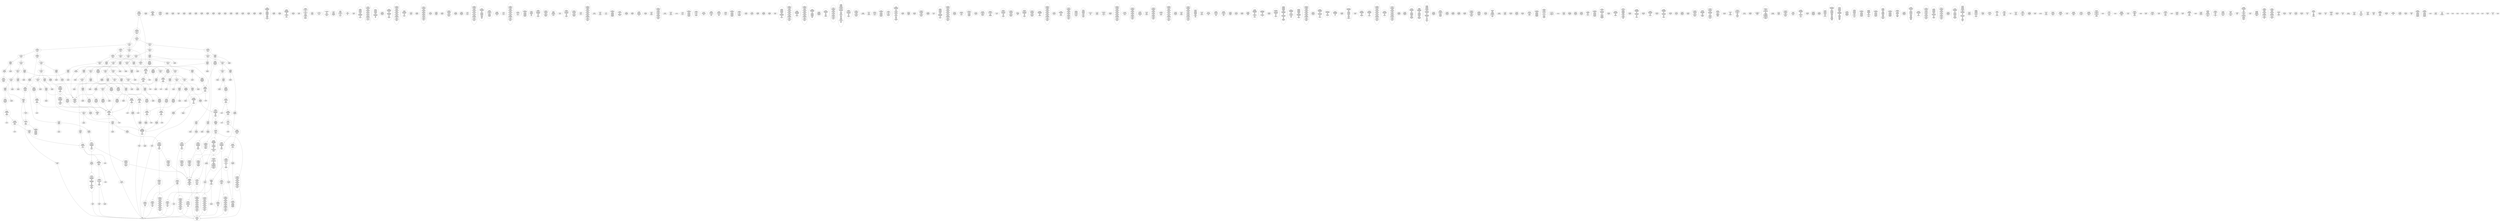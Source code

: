 /* Generated by GvGen v.1.0 (https://www.github.com/stricaud/gvgen) */

digraph G {
compound=true;
   node1 [label="[anywhere]"];
   node2 [label="# 0x0
PUSHX Data
PUSHX Data
MSTORE
PUSHX LogicData
CALLDATASIZE
LT
PUSHX Data
JUMPI
"];
   node3 [label="# 0xd
PUSHX Data
CALLDATALOAD
PUSHX BitData
SHR
PUSHX LogicData
GT
PUSHX Data
JUMPI
"];
   node4 [label="# 0x1e
PUSHX LogicData
GT
PUSHX Data
JUMPI
"];
   node5 [label="# 0x29
PUSHX LogicData
GT
PUSHX Data
JUMPI
"];
   node6 [label="# 0x34
PUSHX LogicData
EQ
PUSHX Data
JUMPI
"];
   node7 [label="# 0x3f
PUSHX LogicData
EQ
PUSHX Data
JUMPI
"];
   node8 [label="# 0x4a
PUSHX LogicData
EQ
PUSHX Data
JUMPI
"];
   node9 [label="# 0x55
PUSHX LogicData
EQ
PUSHX Data
JUMPI
"];
   node10 [label="# 0x60
PUSHX LogicData
EQ
PUSHX Data
JUMPI
"];
   node11 [label="# 0x6b
PUSHX Data
REVERT
"];
   node12 [label="# 0x6f
JUMPDEST
PUSHX LogicData
EQ
PUSHX Data
JUMPI
"];
   node13 [label="# 0x7b
PUSHX LogicData
EQ
PUSHX Data
JUMPI
"];
   node14 [label="# 0x86
PUSHX LogicData
EQ
PUSHX Data
JUMPI
"];
   node15 [label="# 0x91
PUSHX LogicData
EQ
PUSHX Data
JUMPI
"];
   node16 [label="# 0x9c
PUSHX Data
REVERT
"];
   node17 [label="# 0xa0
JUMPDEST
PUSHX LogicData
GT
PUSHX Data
JUMPI
"];
   node18 [label="# 0xac
PUSHX LogicData
EQ
PUSHX Data
JUMPI
"];
   node19 [label="# 0xb7
PUSHX LogicData
EQ
PUSHX Data
JUMPI
"];
   node20 [label="# 0xc2
PUSHX LogicData
EQ
PUSHX Data
JUMPI
"];
   node21 [label="# 0xcd
PUSHX LogicData
EQ
PUSHX Data
JUMPI
"];
   node22 [label="# 0xd8
PUSHX Data
REVERT
"];
   node23 [label="# 0xdc
JUMPDEST
PUSHX LogicData
EQ
PUSHX Data
JUMPI
"];
   node24 [label="# 0xe8
PUSHX LogicData
EQ
PUSHX Data
JUMPI
"];
   node25 [label="# 0xf3
PUSHX LogicData
EQ
PUSHX Data
JUMPI
"];
   node26 [label="# 0xfe
PUSHX LogicData
EQ
PUSHX Data
JUMPI
"];
   node27 [label="# 0x109
PUSHX Data
REVERT
"];
   node28 [label="# 0x10d
JUMPDEST
PUSHX LogicData
GT
PUSHX Data
JUMPI
"];
   node29 [label="# 0x119
PUSHX LogicData
GT
PUSHX Data
JUMPI
"];
   node30 [label="# 0x124
PUSHX LogicData
EQ
PUSHX Data
JUMPI
"];
   node31 [label="# 0x12f
PUSHX LogicData
EQ
PUSHX Data
JUMPI
"];
   node32 [label="# 0x13a
PUSHX LogicData
EQ
PUSHX Data
JUMPI
"];
   node33 [label="# 0x145
PUSHX LogicData
EQ
PUSHX Data
JUMPI
"];
   node34 [label="# 0x150
PUSHX LogicData
EQ
PUSHX Data
JUMPI
"];
   node35 [label="# 0x15b
PUSHX Data
REVERT
"];
   node36 [label="# 0x15f
JUMPDEST
PUSHX LogicData
EQ
PUSHX Data
JUMPI
"];
   node37 [label="# 0x16b
PUSHX LogicData
EQ
PUSHX Data
JUMPI
"];
   node38 [label="# 0x176
PUSHX LogicData
EQ
PUSHX Data
JUMPI
"];
   node39 [label="# 0x181
PUSHX LogicData
EQ
PUSHX Data
JUMPI
"];
   node40 [label="# 0x18c
PUSHX Data
REVERT
"];
   node41 [label="# 0x190
JUMPDEST
PUSHX LogicData
GT
PUSHX Data
JUMPI
"];
   node42 [label="# 0x19c
PUSHX LogicData
EQ
PUSHX Data
JUMPI
"];
   node43 [label="# 0x1a7
PUSHX LogicData
EQ
PUSHX Data
JUMPI
"];
   node44 [label="# 0x1b2
PUSHX LogicData
EQ
PUSHX Data
JUMPI
"];
   node45 [label="# 0x1bd
PUSHX LogicData
EQ
PUSHX Data
JUMPI
"];
   node46 [label="# 0x1c8
PUSHX Data
REVERT
"];
   node47 [label="# 0x1cc
JUMPDEST
PUSHX LogicData
EQ
PUSHX Data
JUMPI
"];
   node48 [label="# 0x1d8
PUSHX LogicData
EQ
PUSHX Data
JUMPI
"];
   node49 [label="# 0x1e3
PUSHX LogicData
EQ
PUSHX Data
JUMPI
"];
   node50 [label="# 0x1ee
PUSHX LogicData
EQ
PUSHX Data
JUMPI
"];
   node51 [label="# 0x1f9
JUMPDEST
PUSHX Data
REVERT
"];
   node52 [label="# 0x1fe
JUMPDEST
CALLVALUE
ISZERO
PUSHX Data
JUMPI
"];
   node53 [label="# 0x206
PUSHX Data
REVERT
"];
   node54 [label="# 0x20a
JUMPDEST
PUSHX Data
PUSHX Data
CALLDATASIZE
PUSHX Data
PUSHX Data
JUMP
"];
   node55 [label="# 0x219
JUMPDEST
PUSHX Data
JUMP
"];
   node56 [label="# 0x21e
JUMPDEST
PUSHX MemData
MLOAD
ISZERO
ISZERO
MSTORE
PUSHX ArithData
ADD
"];
   node57 [label="# 0x22a
JUMPDEST
PUSHX MemData
MLOAD
SUB
RETURN
"];
   node58 [label="# 0x233
JUMPDEST
CALLVALUE
ISZERO
PUSHX Data
JUMPI
"];
   node59 [label="# 0x23b
PUSHX Data
REVERT
"];
   node60 [label="# 0x23f
JUMPDEST
PUSHX Data
PUSHX Data
JUMP
"];
   node61 [label="# 0x248
JUMPDEST
PUSHX MemData
MLOAD
PUSHX Data
PUSHX Data
JUMP
"];
   node62 [label="# 0x255
JUMPDEST
CALLVALUE
ISZERO
PUSHX Data
JUMPI
"];
   node63 [label="# 0x25d
PUSHX Data
REVERT
"];
   node64 [label="# 0x261
JUMPDEST
PUSHX Data
PUSHX Data
CALLDATASIZE
PUSHX Data
PUSHX Data
JUMP
"];
   node65 [label="# 0x270
JUMPDEST
PUSHX Data
JUMP
"];
   node66 [label="# 0x275
JUMPDEST
PUSHX MemData
MLOAD
PUSHX ArithData
PUSHX BitData
PUSHX BitData
SHL
SUB
AND
MSTORE
PUSHX ArithData
ADD
PUSHX Data
JUMP
"];
   node67 [label="# 0x28d
JUMPDEST
CALLVALUE
ISZERO
PUSHX Data
JUMPI
"];
   node68 [label="# 0x295
PUSHX Data
REVERT
"];
   node69 [label="# 0x299
JUMPDEST
PUSHX Data
PUSHX Data
CALLDATASIZE
PUSHX Data
PUSHX Data
JUMP
"];
   node70 [label="# 0x2a8
JUMPDEST
PUSHX Data
JUMP
"];
   node71 [label="# 0x2ad
JUMPDEST
STOP
"];
   node72 [label="# 0x2af
JUMPDEST
CALLVALUE
ISZERO
PUSHX Data
JUMPI
"];
   node73 [label="# 0x2b7
PUSHX Data
REVERT
"];
   node74 [label="# 0x2bb
JUMPDEST
PUSHX StorData
SLOAD
"];
   node75 [label="# 0x2c0
JUMPDEST
PUSHX MemData
MLOAD
MSTORE
PUSHX ArithData
ADD
PUSHX Data
JUMP
"];
   node76 [label="# 0x2ce
JUMPDEST
CALLVALUE
ISZERO
PUSHX Data
JUMPI
"];
   node77 [label="# 0x2d6
PUSHX Data
REVERT
"];
   node78 [label="# 0x2da
JUMPDEST
PUSHX Data
PUSHX Data
CALLDATASIZE
PUSHX Data
PUSHX Data
JUMP
"];
   node79 [label="# 0x2e9
JUMPDEST
PUSHX Data
JUMP
"];
   node80 [label="# 0x2ee
JUMPDEST
CALLVALUE
ISZERO
PUSHX Data
JUMPI
"];
   node81 [label="# 0x2f6
PUSHX Data
REVERT
"];
   node82 [label="# 0x2fa
JUMPDEST
PUSHX Data
PUSHX Data
CALLDATASIZE
PUSHX Data
PUSHX Data
JUMP
"];
   node83 [label="# 0x309
JUMPDEST
PUSHX Data
JUMP
"];
   node84 [label="# 0x30e
JUMPDEST
CALLVALUE
ISZERO
PUSHX Data
JUMPI
"];
   node85 [label="# 0x316
PUSHX Data
REVERT
"];
   node86 [label="# 0x31a
JUMPDEST
PUSHX Data
PUSHX Data
JUMP
"];
   node87 [label="# 0x323
JUMPDEST
CALLVALUE
ISZERO
PUSHX Data
JUMPI
"];
   node88 [label="# 0x32b
PUSHX Data
REVERT
"];
   node89 [label="# 0x32f
JUMPDEST
PUSHX Data
PUSHX Data
CALLDATASIZE
PUSHX Data
PUSHX Data
JUMP
"];
   node90 [label="# 0x33e
JUMPDEST
PUSHX Data
JUMP
"];
   node91 [label="# 0x343
JUMPDEST
CALLVALUE
ISZERO
PUSHX Data
JUMPI
"];
   node92 [label="# 0x34b
PUSHX Data
REVERT
"];
   node93 [label="# 0x34f
JUMPDEST
PUSHX Data
PUSHX Data
CALLDATASIZE
PUSHX Data
PUSHX Data
JUMP
"];
   node94 [label="# 0x35e
JUMPDEST
PUSHX Data
JUMP
"];
   node95 [label="# 0x363
JUMPDEST
CALLVALUE
ISZERO
PUSHX Data
JUMPI
"];
   node96 [label="# 0x36b
PUSHX Data
REVERT
"];
   node97 [label="# 0x36f
JUMPDEST
PUSHX Data
PUSHX Data
JUMP
"];
   node98 [label="# 0x378
JUMPDEST
CALLVALUE
ISZERO
PUSHX Data
JUMPI
"];
   node99 [label="# 0x380
PUSHX Data
REVERT
"];
   node100 [label="# 0x384
JUMPDEST
PUSHX Data
PUSHX Data
CALLDATASIZE
PUSHX Data
PUSHX Data
JUMP
"];
   node101 [label="# 0x393
JUMPDEST
PUSHX Data
JUMP
"];
   node102 [label="# 0x398
JUMPDEST
CALLVALUE
ISZERO
PUSHX Data
JUMPI
"];
   node103 [label="# 0x3a0
PUSHX Data
REVERT
"];
   node104 [label="# 0x3a4
JUMPDEST
PUSHX Data
PUSHX Data
CALLDATASIZE
PUSHX Data
PUSHX Data
JUMP
"];
   node105 [label="# 0x3b3
JUMPDEST
PUSHX Data
JUMP
"];
   node106 [label="# 0x3b8
JUMPDEST
CALLVALUE
ISZERO
PUSHX Data
JUMPI
"];
   node107 [label="# 0x3c0
PUSHX Data
REVERT
"];
   node108 [label="# 0x3c4
JUMPDEST
PUSHX Data
PUSHX Data
CALLDATASIZE
PUSHX Data
PUSHX Data
JUMP
"];
   node109 [label="# 0x3d3
JUMPDEST
PUSHX Data
JUMP
"];
   node110 [label="# 0x3d8
JUMPDEST
CALLVALUE
ISZERO
PUSHX Data
JUMPI
"];
   node111 [label="# 0x3e0
PUSHX Data
REVERT
"];
   node112 [label="# 0x3e4
JUMPDEST
PUSHX Data
PUSHX Data
JUMP
"];
   node113 [label="# 0x3ee
JUMPDEST
CALLVALUE
ISZERO
PUSHX Data
JUMPI
"];
   node114 [label="# 0x3f6
PUSHX Data
REVERT
"];
   node115 [label="# 0x3fa
JUMPDEST
PUSHX Data
PUSHX Data
JUMP
"];
   node116 [label="# 0x409
JUMPDEST
CALLVALUE
ISZERO
PUSHX Data
JUMPI
"];
   node117 [label="# 0x411
PUSHX Data
REVERT
"];
   node118 [label="# 0x415
JUMPDEST
PUSHX Data
PUSHX Data
CALLDATASIZE
PUSHX Data
PUSHX Data
JUMP
"];
   node119 [label="# 0x424
JUMPDEST
PUSHX Data
JUMP
"];
   node120 [label="# 0x429
JUMPDEST
CALLVALUE
ISZERO
PUSHX Data
JUMPI
"];
   node121 [label="# 0x431
PUSHX Data
REVERT
"];
   node122 [label="# 0x435
JUMPDEST
PUSHX Data
PUSHX Data
JUMP
"];
   node123 [label="# 0x43e
JUMPDEST
CALLVALUE
ISZERO
PUSHX Data
JUMPI
"];
   node124 [label="# 0x446
PUSHX Data
REVERT
"];
   node125 [label="# 0x44a
JUMPDEST
PUSHX Data
PUSHX Data
JUMP
"];
   node126 [label="# 0x453
JUMPDEST
CALLVALUE
ISZERO
PUSHX Data
JUMPI
"];
   node127 [label="# 0x45b
PUSHX Data
REVERT
"];
   node128 [label="# 0x45f
JUMPDEST
PUSHX StorData
SLOAD
PUSHX ArithData
PUSHX BitData
PUSHX BitData
SHL
SUB
AND
PUSHX Data
JUMP
"];
   node129 [label="# 0x471
JUMPDEST
CALLVALUE
ISZERO
PUSHX Data
JUMPI
"];
   node130 [label="# 0x479
PUSHX Data
REVERT
"];
   node131 [label="# 0x47d
JUMPDEST
PUSHX Data
PUSHX Data
CALLDATASIZE
PUSHX Data
PUSHX Data
JUMP
"];
   node132 [label="# 0x48c
JUMPDEST
PUSHX Data
JUMP
"];
   node133 [label="# 0x491
JUMPDEST
CALLVALUE
ISZERO
PUSHX Data
JUMPI
"];
   node134 [label="# 0x499
PUSHX Data
REVERT
"];
   node135 [label="# 0x49d
JUMPDEST
PUSHX Data
PUSHX Data
JUMP
"];
   node136 [label="# 0x4a6
JUMPDEST
CALLVALUE
ISZERO
PUSHX Data
JUMPI
"];
   node137 [label="# 0x4ae
PUSHX Data
REVERT
"];
   node138 [label="# 0x4b2
JUMPDEST
PUSHX Data
PUSHX Data
JUMP
"];
   node139 [label="# 0x4bb
JUMPDEST
CALLVALUE
ISZERO
PUSHX Data
JUMPI
"];
   node140 [label="# 0x4c3
PUSHX Data
REVERT
"];
   node141 [label="# 0x4c7
JUMPDEST
PUSHX Data
PUSHX Data
CALLDATASIZE
PUSHX Data
PUSHX Data
JUMP
"];
   node142 [label="# 0x4d6
JUMPDEST
PUSHX Data
JUMP
"];
   node143 [label="# 0x4db
JUMPDEST
CALLVALUE
ISZERO
PUSHX Data
JUMPI
"];
   node144 [label="# 0x4e3
PUSHX Data
REVERT
"];
   node145 [label="# 0x4e7
JUMPDEST
PUSHX Data
PUSHX Data
CALLDATASIZE
PUSHX Data
PUSHX Data
JUMP
"];
   node146 [label="# 0x4f6
JUMPDEST
PUSHX Data
JUMP
"];
   node147 [label="# 0x4fb
JUMPDEST
CALLVALUE
ISZERO
PUSHX Data
JUMPI
"];
   node148 [label="# 0x503
PUSHX Data
REVERT
"];
   node149 [label="# 0x507
JUMPDEST
PUSHX Data
PUSHX Data
JUMP
"];
   node150 [label="# 0x510
JUMPDEST
CALLVALUE
ISZERO
PUSHX Data
JUMPI
"];
   node151 [label="# 0x518
PUSHX Data
REVERT
"];
   node152 [label="# 0x51c
JUMPDEST
PUSHX Data
PUSHX Data
CALLDATASIZE
PUSHX Data
PUSHX Data
JUMP
"];
   node153 [label="# 0x52b
JUMPDEST
PUSHX Data
JUMP
"];
   node154 [label="# 0x530
JUMPDEST
CALLVALUE
ISZERO
PUSHX Data
JUMPI
"];
   node155 [label="# 0x538
PUSHX Data
REVERT
"];
   node156 [label="# 0x53c
JUMPDEST
PUSHX Data
PUSHX Data
CALLDATASIZE
PUSHX Data
PUSHX Data
JUMP
"];
   node157 [label="# 0x54b
JUMPDEST
PUSHX Data
JUMP
"];
   node158 [label="# 0x550
JUMPDEST
CALLVALUE
ISZERO
PUSHX Data
JUMPI
"];
   node159 [label="# 0x558
PUSHX Data
REVERT
"];
   node160 [label="# 0x55c
JUMPDEST
PUSHX Data
PUSHX Data
JUMP
"];
   node161 [label="# 0x565
JUMPDEST
CALLVALUE
ISZERO
PUSHX Data
JUMPI
"];
   node162 [label="# 0x56d
PUSHX Data
REVERT
"];
   node163 [label="# 0x571
JUMPDEST
PUSHX Data
PUSHX Data
JUMP
"];
   node164 [label="# 0x57a
JUMPDEST
CALLVALUE
ISZERO
PUSHX Data
JUMPI
"];
   node165 [label="# 0x582
PUSHX Data
REVERT
"];
   node166 [label="# 0x586
JUMPDEST
PUSHX Data
PUSHX Data
CALLDATASIZE
PUSHX Data
PUSHX Data
JUMP
"];
   node167 [label="# 0x595
JUMPDEST
PUSHX Data
JUMP
"];
   node168 [label="# 0x59a
JUMPDEST
CALLVALUE
ISZERO
PUSHX Data
JUMPI
"];
   node169 [label="# 0x5a2
PUSHX Data
REVERT
"];
   node170 [label="# 0x5a6
JUMPDEST
PUSHX Data
PUSHX Data
CALLDATASIZE
PUSHX Data
PUSHX Data
JUMP
"];
   node171 [label="# 0x5b5
JUMPDEST
PUSHX ArithData
PUSHX BitData
PUSHX BitData
SHL
SUB
AND
PUSHX Data
MSTORE
PUSHX Data
PUSHX Data
MSTORE
PUSHX Data
SHA3
AND
MSTORE
MSTORE
SHA3
SLOAD
PUSHX BitData
AND
JUMP
"];
   node172 [label="# 0x5e3
JUMPDEST
CALLVALUE
ISZERO
PUSHX Data
JUMPI
"];
   node173 [label="# 0x5eb
PUSHX Data
REVERT
"];
   node174 [label="# 0x5ef
JUMPDEST
PUSHX Data
PUSHX Data
CALLDATASIZE
PUSHX Data
PUSHX Data
JUMP
"];
   node175 [label="# 0x5fe
JUMPDEST
PUSHX Data
JUMP
"];
   node176 [label="# 0x603
JUMPDEST
PUSHX Data
PUSHX Data
CALLDATASIZE
PUSHX Data
PUSHX Data
JUMP
"];
   node177 [label="# 0x611
JUMPDEST
PUSHX Data
JUMP
"];
   node178 [label="# 0x616
JUMPDEST
PUSHX Data
PUSHX ArithData
PUSHX BitData
PUSHX BitData
SHL
SUB
NOT
AND
PUSHX BitData
PUSHX BitData
SHL
EQ
PUSHX Data
JUMPI
"];
   node179 [label="# 0x632
PUSHX Data
PUSHX Data
JUMP
"];
   node180 [label="# 0x63b
JUMPDEST
JUMP
"];
   node181 [label="# 0x641
JUMPDEST
PUSHX Data
PUSHX StorData
SLOAD
PUSHX Data
PUSHX Data
JUMP
"];
   node182 [label="# 0x650
JUMPDEST
PUSHX ArithData
ADD
PUSHX ArithData
DIV
MUL
PUSHX ArithData
ADD
PUSHX MemData
MLOAD
ADD
PUSHX Data
MSTORE
MSTORE
PUSHX ArithData
ADD
SLOAD
PUSHX Data
PUSHX Data
JUMP
"];
   node183 [label="# 0x67c
JUMPDEST
ISZERO
PUSHX Data
JUMPI
"];
   node184 [label="# 0x683
PUSHX LogicData
LT
PUSHX Data
JUMPI
"];
   node185 [label="# 0x68b
PUSHX ArithData
SLOAD
DIV
MUL
MSTORE
PUSHX ArithData
ADD
PUSHX Data
JUMP
"];
   node186 [label="# 0x69e
JUMPDEST
ADD
PUSHX Data
MSTORE
PUSHX Data
PUSHX Data
SHA3
"];
   node187 [label="# 0x6ac
JUMPDEST
SLOAD
MSTORE
PUSHX ArithData
ADD
PUSHX ArithData
ADD
GT
PUSHX Data
JUMPI
"];
   node188 [label="# 0x6c0
SUB
PUSHX BitData
AND
ADD
"];
   node189 [label="# 0x6c9
JUMPDEST
JUMP
"];
   node190 [label="# 0x6d3
JUMPDEST
PUSHX Data
MSTORE
PUSHX Data
PUSHX Data
MSTORE
PUSHX Data
SHA3
SLOAD
PUSHX ArithData
PUSHX BitData
PUSHX BitData
SHL
SUB
AND
PUSHX Data
JUMPI
"];
   node191 [label="# 0x6f0
PUSHX MemData
MLOAD
PUSHX BitData
PUSHX BitData
SHL
MSTORE
PUSHX Data
PUSHX ArithData
ADD
MSTORE
PUSHX Data
PUSHX ArithData
ADD
MSTORE
PUSHX Data
PUSHX ArithData
ADD
MSTORE
PUSHX BitData
PUSHX BitData
SHL
PUSHX ArithData
ADD
MSTORE
PUSHX ArithData
ADD
"];
   node192 [label="# 0x748
JUMPDEST
PUSHX MemData
MLOAD
SUB
REVERT
"];
   node193 [label="# 0x751
JUMPDEST
PUSHX Data
MSTORE
PUSHX Data
PUSHX Data
MSTORE
PUSHX Data
SHA3
SLOAD
PUSHX ArithData
PUSHX BitData
PUSHX BitData
SHL
SUB
AND
JUMP
"];
   node194 [label="# 0x76d
JUMPDEST
PUSHX Data
PUSHX Data
PUSHX Data
JUMP
"];
   node195 [label="# 0x778
JUMPDEST
PUSHX ArithData
PUSHX BitData
PUSHX BitData
SHL
SUB
AND
PUSHX ArithData
PUSHX BitData
PUSHX BitData
SHL
SUB
AND
EQ
ISZERO
PUSHX Data
JUMPI
"];
   node196 [label="# 0x795
PUSHX MemData
MLOAD
PUSHX BitData
PUSHX BitData
SHL
MSTORE
PUSHX Data
PUSHX ArithData
ADD
MSTORE
PUSHX Data
PUSHX ArithData
ADD
MSTORE
PUSHX Data
PUSHX ArithData
ADD
MSTORE
PUSHX BitData
PUSHX BitData
SHL
PUSHX ArithData
ADD
MSTORE
PUSHX ArithData
ADD
PUSHX Data
JUMP
"];
   node197 [label="# 0x7e6
JUMPDEST
CALLER
PUSHX ArithData
PUSHX BitData
PUSHX BitData
SHL
SUB
AND
EQ
PUSHX Data
JUMPI
"];
   node198 [label="# 0x7f8
PUSHX Data
CALLER
PUSHX Data
JUMP
"];
   node199 [label="# 0x802
JUMPDEST
PUSHX Data
JUMPI
"];
   node200 [label="# 0x807
PUSHX MemData
MLOAD
PUSHX BitData
PUSHX BitData
SHL
MSTORE
PUSHX Data
PUSHX ArithData
ADD
MSTORE
PUSHX Data
PUSHX ArithData
ADD
MSTORE
PUSHX Data
PUSHX ArithData
ADD
MSTORE
PUSHX Data
PUSHX ArithData
ADD
MSTORE
PUSHX ArithData
ADD
PUSHX Data
JUMP
"];
   node201 [label="# 0x874
JUMPDEST
PUSHX Data
PUSHX Data
JUMP
"];
   node202 [label="# 0x87e
JUMPDEST
JUMP
"];
   node203 [label="# 0x883
JUMPDEST
PUSHX Data
CALLER
PUSHX Data
JUMP
"];
   node204 [label="# 0x88d
JUMPDEST
PUSHX Data
JUMPI
"];
   node205 [label="# 0x892
PUSHX MemData
MLOAD
PUSHX BitData
PUSHX BitData
SHL
MSTORE
PUSHX ArithData
ADD
PUSHX Data
PUSHX Data
JUMP
"];
   node206 [label="# 0x8a9
JUMPDEST
PUSHX Data
PUSHX Data
JUMP
"];
   node207 [label="# 0x8b4
JUMPDEST
PUSHX Data
PUSHX Data
PUSHX Data
JUMP
"];
   node208 [label="# 0x8bf
JUMPDEST
LT
PUSHX Data
JUMPI
"];
   node209 [label="# 0x8c6
PUSHX MemData
MLOAD
PUSHX BitData
PUSHX BitData
SHL
MSTORE
PUSHX Data
PUSHX ArithData
ADD
MSTORE
PUSHX Data
PUSHX ArithData
ADD
MSTORE
PUSHX Data
PUSHX ArithData
ADD
MSTORE
PUSHX BitData
PUSHX BitData
SHL
PUSHX ArithData
ADD
MSTORE
PUSHX ArithData
ADD
PUSHX Data
JUMP
"];
   node210 [label="# 0x921
JUMPDEST
PUSHX ArithData
PUSHX BitData
PUSHX BitData
SHL
SUB
AND
PUSHX Data
MSTORE
PUSHX Data
PUSHX Data
MSTORE
PUSHX Data
SHA3
MSTORE
MSTORE
SHA3
SLOAD
JUMP
"];
   node211 [label="# 0x94a
JUMPDEST
PUSHX StorData
SLOAD
PUSHX ArithData
PUSHX BitData
PUSHX BitData
SHL
SUB
AND
CALLER
EQ
PUSHX Data
JUMPI
"];
   node212 [label="# 0x95d
PUSHX MemData
MLOAD
PUSHX BitData
PUSHX BitData
SHL
MSTORE
PUSHX ArithData
ADD
PUSHX Data
PUSHX Data
JUMP
"];
   node213 [label="# 0x974
JUMPDEST
SELFBALANCE
PUSHX Data
CALLER
PUSHX Data
JUMP
"];
   node214 [label="# 0x97f
JUMPDEST
JUMP
"];
   node215 [label="# 0x982
JUMPDEST
PUSHX Data
PUSHX MemData
MLOAD
PUSHX ArithData
ADD
PUSHX Data
MSTORE
PUSHX Data
MSTORE
PUSHX Data
JUMP
"];
   node216 [label="# 0x99d
JUMPDEST
PUSHX Data
PUSHX Data
PUSHX StorData
SLOAD
JUMP
"];
   node217 [label="# 0x9a8
JUMPDEST
LT
PUSHX Data
JUMPI
"];
   node218 [label="# 0x9af
PUSHX MemData
MLOAD
PUSHX BitData
PUSHX BitData
SHL
MSTORE
PUSHX Data
PUSHX ArithData
ADD
MSTORE
PUSHX Data
PUSHX ArithData
ADD
MSTORE
PUSHX Data
PUSHX ArithData
ADD
MSTORE
PUSHX BitData
PUSHX BitData
SHL
PUSHX ArithData
ADD
MSTORE
PUSHX ArithData
ADD
PUSHX Data
JUMP
"];
   node219 [label="# 0xa0b
JUMPDEST
PUSHX StorData
SLOAD
LT
PUSHX Data
JUMPI
"];
   node220 [label="# 0xa17
PUSHX BitData
PUSHX BitData
SHL
PUSHX Data
MSTORE
PUSHX Data
PUSHX Data
MSTORE
PUSHX Data
PUSHX Data
REVERT
"];
   node221 [label="# 0xa2c
JUMPDEST
PUSHX Data
MSTORE
PUSHX Data
PUSHX Data
SHA3
ADD
SLOAD
JUMP
"];
   node222 [label="# 0xa3e
JUMPDEST
PUSHX StorData
SLOAD
PUSHX ArithData
PUSHX BitData
PUSHX BitData
SHL
SUB
AND
CALLER
EQ
PUSHX Data
JUMPI
"];
   node223 [label="# 0xa51
PUSHX MemData
MLOAD
PUSHX BitData
PUSHX BitData
SHL
MSTORE
PUSHX ArithData
ADD
PUSHX Data
PUSHX Data
JUMP
"];
   node224 [label="# 0xa68
JUMPDEST
PUSHX StorData
SLOAD
PUSHX BitData
AND
PUSHX Data
JUMPI
"];
   node225 [label="# 0xa73
PUSHX MemData
MLOAD
PUSHX BitData
PUSHX BitData
SHL
MSTORE
PUSHX Data
PUSHX ArithData
ADD
MSTORE
PUSHX Data
PUSHX ArithData
ADD
MSTORE
PUSHX Data
PUSHX ArithData
ADD
MSTORE
PUSHX BitData
PUSHX BitData
SHL
PUSHX ArithData
ADD
MSTORE
PUSHX ArithData
ADD
PUSHX Data
JUMP
"];
   node226 [label="# 0xad1
JUMPDEST
PUSHX StorData
SLOAD
PUSHX BitData
NOT
AND
SSTORE
JUMP
"];
   node227 [label="# 0xadd
JUMPDEST
PUSHX StorData
SLOAD
PUSHX ArithData
PUSHX BitData
PUSHX BitData
SHL
SUB
AND
CALLER
EQ
PUSHX Data
JUMPI
"];
   node228 [label="# 0xaf0
PUSHX MemData
MLOAD
PUSHX BitData
PUSHX BitData
SHL
MSTORE
PUSHX ArithData
ADD
PUSHX Data
PUSHX Data
JUMP
"];
   node229 [label="# 0xb07
JUMPDEST
MLOAD
PUSHX Data
PUSHX Data
PUSHX ArithData
ADD
PUSHX Data
JUMP
"];
   node230 [label="# 0xb1a
JUMPDEST
JUMP
"];
   node231 [label="# 0xb1e
JUMPDEST
PUSHX StorData
SLOAD
PUSHX ArithData
PUSHX BitData
PUSHX BitData
SHL
SUB
AND
CALLER
EQ
PUSHX Data
JUMPI
"];
   node232 [label="# 0xb31
PUSHX MemData
MLOAD
PUSHX BitData
PUSHX BitData
SHL
MSTORE
PUSHX ArithData
ADD
PUSHX Data
PUSHX Data
JUMP
"];
   node233 [label="# 0xb48
JUMPDEST
EQ
PUSHX Data
JUMPI
"];
   node234 [label="# 0xb50
PUSHX MemData
MLOAD
PUSHX BitData
PUSHX BitData
SHL
MSTORE
PUSHX Data
PUSHX ArithData
ADD
MSTORE
PUSHX Data
PUSHX ArithData
ADD
MSTORE
PUSHX Data
PUSHX ArithData
ADD
MSTORE
PUSHX BitData
PUSHX BitData
SHL
PUSHX ArithData
ADD
MSTORE
PUSHX ArithData
ADD
PUSHX Data
JUMP
"];
   node235 [label="# 0xba3
JUMPDEST
PUSHX Data
"];
   node236 [label="# 0xba7
JUMPDEST
LT
ISZERO
PUSHX Data
JUMPI
"];
   node237 [label="# 0xbb0
LT
PUSHX Data
JUMPI
"];
   node238 [label="# 0xbba
PUSHX BitData
PUSHX BitData
SHL
PUSHX Data
MSTORE
PUSHX Data
PUSHX Data
MSTORE
PUSHX Data
PUSHX Data
REVERT
"];
   node239 [label="# 0xbcf
JUMPDEST
PUSHX ArithData
MUL
ADD
CALLDATALOAD
PUSHX Data
PUSHX Data
JUMP
"];
   node240 [label="# 0xbe1
JUMPDEST
PUSHX Data
PUSHX Data
JUMP
"];
   node241 [label="# 0xbed
JUMPDEST
PUSHX Data
JUMP
"];
   node242 [label="# 0xbf5
JUMPDEST
PUSHX Data
PUSHX Data
PUSHX Data
PUSHX StorData
SLOAD
JUMP
"];
   node243 [label="# 0xc04
JUMPDEST
PUSHX Data
JUMP
"];
   node244 [label="# 0xc0a
JUMPDEST
GT
ISZERO
PUSHX Data
JUMPI
"];
   node245 [label="# 0xc11
PUSHX MemData
MLOAD
PUSHX BitData
PUSHX BitData
SHL
MSTORE
PUSHX Data
PUSHX ArithData
ADD
MSTORE
PUSHX ArithData
ADD
MSTORE
PUSHX Data
PUSHX ArithData
ADD
MSTORE
PUSHX ArithData
ADD
PUSHX Data
JUMP
"];
   node246 [label="# 0xc58
JUMPDEST
PUSHX Data
"];
   node247 [label="# 0xc5b
JUMPDEST
LT
ISZERO
PUSHX Data
JUMPI
"];
   node248 [label="# 0xc64
PUSHX Data
"];
   node249 [label="# 0xc66
JUMPDEST
LT
PUSHX Data
JUMPI
"];
   node250 [label="# 0xc71
PUSHX BitData
PUSHX BitData
SHL
PUSHX Data
MSTORE
PUSHX Data
PUSHX Data
MSTORE
PUSHX Data
PUSHX Data
REVERT
"];
   node251 [label="# 0xc86
JUMPDEST
PUSHX ArithData
MUL
ADD
CALLDATALOAD
LT
ISZERO
PUSHX Data
JUMPI
"];
   node252 [label="# 0xc95
PUSHX Data
PUSHX Data
PUSHX StorData
SLOAD
JUMP
"];
   node253 [label="# 0xc9f
JUMPDEST
PUSHX Data
PUSHX StorData
SLOAD
PUSHX ArithData
ADD
SSTORE
JUMP
"];
   node254 [label="# 0xcaf
JUMPDEST
PUSHX Data
PUSHX StorData
SLOAD
PUSHX ArithData
ADD
SSTORE
JUMP
"];
   node255 [label="# 0xcbd
JUMPDEST
PUSHX Data
LT
PUSHX Data
JUMPI
"];
   node256 [label="# 0xccb
PUSHX BitData
PUSHX BitData
SHL
PUSHX Data
MSTORE
PUSHX Data
PUSHX Data
MSTORE
PUSHX Data
PUSHX Data
REVERT
"];
   node257 [label="# 0xce0
JUMPDEST
PUSHX ArithData
MUL
ADD
PUSHX ArithData
ADD
PUSHX Data
PUSHX Data
JUMP
"];
   node258 [label="# 0xcf5
JUMPDEST
PUSHX Data
JUMP
"];
   node259 [label="# 0xcfb
JUMPDEST
PUSHX Data
PUSHX Data
JUMP
"];
   node260 [label="# 0xd06
JUMPDEST
PUSHX Data
JUMP
"];
   node261 [label="# 0xd0e
JUMPDEST
PUSHX Data
PUSHX Data
JUMP
"];
   node262 [label="# 0xd19
JUMPDEST
PUSHX Data
JUMP
"];
   node263 [label="# 0xd21
JUMPDEST
JUMP
"];
   node264 [label="# 0xd29
JUMPDEST
PUSHX Data
MSTORE
PUSHX Data
PUSHX Data
MSTORE
PUSHX Data
SHA3
SLOAD
PUSHX ArithData
PUSHX BitData
PUSHX BitData
SHL
SUB
AND
PUSHX Data
JUMPI
"];
   node265 [label="# 0xd47
PUSHX MemData
MLOAD
PUSHX BitData
PUSHX BitData
SHL
MSTORE
PUSHX Data
PUSHX ArithData
ADD
MSTORE
PUSHX Data
PUSHX ArithData
ADD
MSTORE
PUSHX Data
PUSHX ArithData
ADD
MSTORE
PUSHX BitData
PUSHX BitData
SHL
PUSHX ArithData
ADD
MSTORE
PUSHX ArithData
ADD
PUSHX Data
JUMP
"];
   node266 [label="# 0xda0
JUMPDEST
PUSHX Data
PUSHX ArithData
PUSHX BitData
PUSHX BitData
SHL
SUB
AND
PUSHX Data
JUMPI
"];
   node267 [label="# 0xdb1
PUSHX MemData
MLOAD
PUSHX BitData
PUSHX BitData
SHL
MSTORE
PUSHX Data
PUSHX ArithData
ADD
MSTORE
PUSHX Data
PUSHX ArithData
ADD
MSTORE
PUSHX Data
PUSHX ArithData
ADD
MSTORE
PUSHX BitData
PUSHX BitData
SHL
PUSHX ArithData
ADD
MSTORE
PUSHX ArithData
ADD
PUSHX Data
JUMP
"];
   node268 [label="# 0xe0b
JUMPDEST
PUSHX ArithData
PUSHX BitData
PUSHX BitData
SHL
SUB
AND
PUSHX Data
MSTORE
PUSHX Data
PUSHX Data
MSTORE
PUSHX Data
SHA3
SLOAD
JUMP
"];
   node269 [label="# 0xe27
JUMPDEST
PUSHX StorData
SLOAD
PUSHX ArithData
PUSHX BitData
PUSHX BitData
SHL
SUB
AND
CALLER
EQ
PUSHX Data
JUMPI
"];
   node270 [label="# 0xe3a
PUSHX MemData
MLOAD
PUSHX BitData
PUSHX BitData
SHL
MSTORE
PUSHX ArithData
ADD
PUSHX Data
PUSHX Data
JUMP
"];
   node271 [label="# 0xe51
JUMPDEST
PUSHX Data
PUSHX Data
PUSHX Data
JUMP
"];
   node272 [label="# 0xe5b
JUMPDEST
JUMP
"];
   node273 [label="# 0xe5d
JUMPDEST
PUSHX Data
PUSHX Data
PUSHX Data
PUSHX Data
JUMP
"];
   node274 [label="# 0xe70
JUMPDEST
PUSHX Data
PUSHX StorData
SLOAD
PUSHX Data
PUSHX Data
JUMP
"];
   node275 [label="# 0xe7f
JUMPDEST
PUSHX ArithData
PUSHX BitData
PUSHX BitData
SHL
SUB
AND
CALLER
EQ
ISZERO
PUSHX Data
JUMPI
"];
   node276 [label="# 0xe91
PUSHX MemData
MLOAD
PUSHX BitData
PUSHX BitData
SHL
MSTORE
PUSHX Data
PUSHX ArithData
ADD
MSTORE
PUSHX Data
PUSHX ArithData
ADD
MSTORE
PUSHX Data
PUSHX ArithData
ADD
MSTORE
PUSHX ArithData
ADD
PUSHX Data
JUMP
"];
   node277 [label="# 0xed8
JUMPDEST
CALLER
PUSHX Data
MSTORE
PUSHX Data
PUSHX ArithData
MSTORE
PUSHX MemData
SHA3
PUSHX ArithData
PUSHX BitData
PUSHX BitData
SHL
SUB
AND
MSTORE
MSTORE
SHA3
SLOAD
PUSHX BitData
NOT
AND
ISZERO
ISZERO
OR
SSTORE
MLOAD
MSTORE
PUSHX Data
ADD
PUSHX MemData
MLOAD
SUB
LOGX
JUMP
"];
   node278 [label="# 0xf44
JUMPDEST
PUSHX StorData
SLOAD
PUSHX ArithData
PUSHX BitData
PUSHX BitData
SHL
SUB
AND
CALLER
EQ
PUSHX Data
JUMPI
"];
   node279 [label="# 0xf57
PUSHX MemData
MLOAD
PUSHX BitData
PUSHX BitData
SHL
MSTORE
PUSHX ArithData
ADD
PUSHX Data
PUSHX Data
JUMP
"];
   node280 [label="# 0xf6e
JUMPDEST
PUSHX Data
"];
   node281 [label="# 0xf71
JUMPDEST
LT
ISZERO
PUSHX Data
JUMPI
"];
   node282 [label="# 0xf7a
PUSHX Data
PUSHX Data
PUSHX Data
LT
PUSHX Data
JUMPI
"];
   node283 [label="# 0xf8a
PUSHX BitData
PUSHX BitData
SHL
PUSHX Data
MSTORE
PUSHX Data
PUSHX Data
MSTORE
PUSHX Data
PUSHX Data
REVERT
"];
   node284 [label="# 0xf9f
JUMPDEST
PUSHX ArithData
MUL
ADD
PUSHX ArithData
ADD
PUSHX Data
PUSHX Data
JUMP
"];
   node285 [label="# 0xfb4
JUMPDEST
PUSHX ArithData
PUSHX BitData
PUSHX BitData
SHL
SUB
AND
MSTORE
PUSHX ArithData
ADD
MSTORE
PUSHX ArithData
ADD
PUSHX Data
SHA3
SLOAD
PUSHX BitData
NOT
AND
ISZERO
ISZERO
OR
SSTORE
PUSHX Data
PUSHX Data
JUMP
"];
   node286 [label="# 0xfe6
JUMPDEST
PUSHX Data
JUMP
"];
   node287 [label="# 0xfee
JUMPDEST
PUSHX StorData
SLOAD
PUSHX ArithData
PUSHX BitData
PUSHX BitData
SHL
SUB
AND
CALLER
EQ
PUSHX Data
JUMPI
"];
   node288 [label="# 0x1001
PUSHX MemData
MLOAD
PUSHX BitData
PUSHX BitData
SHL
MSTORE
PUSHX ArithData
ADD
PUSHX Data
PUSHX Data
JUMP
"];
   node289 [label="# 0x1018
JUMPDEST
PUSHX StorData
SLOAD
PUSHX BitData
AND
ISZERO
PUSHX Data
JUMPI
"];
   node290 [label="# 0x1024
PUSHX MemData
MLOAD
PUSHX BitData
PUSHX BitData
SHL
MSTORE
PUSHX Data
PUSHX ArithData
ADD
MSTORE
PUSHX Data
PUSHX ArithData
ADD
MSTORE
PUSHX Data
PUSHX ArithData
ADD
MSTORE
PUSHX ArithData
ADD
PUSHX Data
JUMP
"];
   node291 [label="# 0x106b
JUMPDEST
PUSHX StorData
SLOAD
PUSHX BitData
NOT
AND
PUSHX BitData
OR
SSTORE
JUMP
"];
   node292 [label="# 0x107a
JUMPDEST
PUSHX Data
CALLER
PUSHX Data
JUMP
"];
   node293 [label="# 0x1084
JUMPDEST
PUSHX Data
JUMPI
"];
   node294 [label="# 0x1089
PUSHX MemData
MLOAD
PUSHX BitData
PUSHX BitData
SHL
MSTORE
PUSHX ArithData
ADD
PUSHX Data
PUSHX Data
JUMP
"];
   node295 [label="# 0x10a0
JUMPDEST
PUSHX Data
PUSHX Data
JUMP
"];
   node296 [label="# 0x10ac
JUMPDEST
JUMP
"];
   node297 [label="# 0x10b2
JUMPDEST
PUSHX Data
MSTORE
PUSHX Data
PUSHX Data
MSTORE
PUSHX Data
SHA3
SLOAD
PUSHX Data
PUSHX ArithData
PUSHX BitData
PUSHX BitData
SHL
SUB
AND
PUSHX Data
JUMPI
"];
   node298 [label="# 0x10d2
PUSHX MemData
MLOAD
PUSHX BitData
PUSHX BitData
SHL
MSTORE
PUSHX Data
PUSHX ArithData
ADD
MSTORE
PUSHX Data
PUSHX ArithData
ADD
MSTORE
PUSHX Data
PUSHX ArithData
ADD
MSTORE
PUSHX BitData
PUSHX BitData
SHL
PUSHX ArithData
ADD
MSTORE
PUSHX ArithData
ADD
PUSHX Data
JUMP
"];
   node299 [label="# 0x1131
JUMPDEST
PUSHX Data
PUSHX Data
PUSHX Data
JUMP
"];
   node300 [label="# 0x113b
JUMPDEST
PUSHX LogicData
MLOAD
GT
PUSHX Data
JUMPI
"];
   node301 [label="# 0x1147
PUSHX MemData
MLOAD
PUSHX ArithData
ADD
PUSHX Data
MSTORE
PUSHX Data
MSTORE
PUSHX Data
JUMP
"];
   node302 [label="# 0x115b
JUMPDEST
PUSHX Data
PUSHX Data
JUMP
"];
   node303 [label="# 0x1165
JUMPDEST
PUSHX MemData
MLOAD
PUSHX ArithData
ADD
PUSHX Data
PUSHX Data
JUMP
"];
   node304 [label="# 0x1176
JUMPDEST
PUSHX MemData
MLOAD
PUSHX ArithData
SUB
SUB
MSTORE
PUSHX Data
MSTORE
"];
   node305 [label="# 0x1186
JUMPDEST
JUMP
"];
   node306 [label="# 0x118d
JUMPDEST
PUSHX StorData
SLOAD
PUSHX ArithData
PUSHX BitData
PUSHX BitData
SHL
SUB
AND
CALLER
EQ
PUSHX Data
JUMPI
"];
   node307 [label="# 0x11a0
PUSHX MemData
MLOAD
PUSHX BitData
PUSHX BitData
SHL
MSTORE
PUSHX ArithData
ADD
PUSHX Data
PUSHX Data
JUMP
"];
   node308 [label="# 0x11b7
JUMPDEST
PUSHX StorData
SLOAD
PUSHX Data
DIV
PUSHX BitData
AND
PUSHX Data
JUMPI
"];
   node309 [label="# 0x11c7
PUSHX MemData
MLOAD
PUSHX BitData
PUSHX BitData
SHL
MSTORE
PUSHX Data
PUSHX ArithData
ADD
MSTORE
PUSHX Data
PUSHX ArithData
ADD
MSTORE
PUSHX Data
PUSHX ArithData
ADD
MSTORE
PUSHX Data
PUSHX ArithData
ADD
MSTORE
PUSHX ArithData
ADD
PUSHX Data
JUMP
"];
   node310 [label="# 0x1234
JUMPDEST
PUSHX StorData
SLOAD
PUSHX BitData
NOT
AND
SSTORE
JUMP
"];
   node311 [label="# 0x1241
JUMPDEST
PUSHX StorData
SLOAD
PUSHX ArithData
PUSHX BitData
PUSHX BitData
SHL
SUB
AND
CALLER
EQ
PUSHX Data
JUMPI
"];
   node312 [label="# 0x1254
PUSHX MemData
MLOAD
PUSHX BitData
PUSHX BitData
SHL
MSTORE
PUSHX ArithData
ADD
PUSHX Data
PUSHX Data
JUMP
"];
   node313 [label="# 0x126b
JUMPDEST
PUSHX StorData
SLOAD
PUSHX Data
DIV
PUSHX BitData
AND
ISZERO
PUSHX Data
JUMPI
"];
   node314 [label="# 0x127c
PUSHX MemData
MLOAD
PUSHX BitData
PUSHX BitData
SHL
MSTORE
PUSHX Data
PUSHX ArithData
ADD
MSTORE
PUSHX Data
PUSHX ArithData
ADD
MSTORE
PUSHX Data
PUSHX ArithData
ADD
MSTORE
PUSHX BitData
PUSHX BitData
SHL
PUSHX ArithData
ADD
MSTORE
PUSHX ArithData
ADD
PUSHX Data
JUMP
"];
   node315 [label="# 0x12d6
JUMPDEST
PUSHX StorData
SLOAD
PUSHX BitData
NOT
AND
PUSHX BitData
OR
SSTORE
JUMP
"];
   node316 [label="# 0x12e7
JUMPDEST
PUSHX StorData
SLOAD
PUSHX ArithData
PUSHX BitData
PUSHX BitData
SHL
SUB
AND
CALLER
EQ
PUSHX Data
JUMPI
"];
   node317 [label="# 0x12fa
PUSHX MemData
MLOAD
PUSHX BitData
PUSHX BitData
SHL
MSTORE
PUSHX ArithData
ADD
PUSHX Data
PUSHX Data
JUMP
"];
   node318 [label="# 0x1311
JUMPDEST
PUSHX Data
SSTORE
JUMP
"];
   node319 [label="# 0x1316
JUMPDEST
PUSHX StorData
SLOAD
PUSHX ArithData
PUSHX BitData
PUSHX BitData
SHL
SUB
AND
CALLER
EQ
PUSHX Data
JUMPI
"];
   node320 [label="# 0x1329
PUSHX MemData
MLOAD
PUSHX BitData
PUSHX BitData
SHL
MSTORE
PUSHX ArithData
ADD
PUSHX Data
PUSHX Data
JUMP
"];
   node321 [label="# 0x1340
JUMPDEST
PUSHX ArithData
PUSHX BitData
PUSHX BitData
SHL
SUB
AND
PUSHX Data
JUMPI
"];
   node322 [label="# 0x134f
PUSHX MemData
MLOAD
PUSHX BitData
PUSHX BitData
SHL
MSTORE
PUSHX Data
PUSHX ArithData
ADD
MSTORE
PUSHX Data
PUSHX ArithData
ADD
MSTORE
PUSHX Data
PUSHX ArithData
ADD
MSTORE
PUSHX BitData
PUSHX BitData
SHL
PUSHX ArithData
ADD
MSTORE
PUSHX ArithData
ADD
PUSHX Data
JUMP
"];
   node323 [label="# 0x13a5
JUMPDEST
PUSHX Data
PUSHX Data
JUMP
"];
   node324 [label="# 0x13ae
JUMPDEST
PUSHX LogicData
PUSHX StorData
SLOAD
EQ
ISZERO
PUSHX Data
JUMPI
"];
   node325 [label="# 0x13ba
PUSHX MemData
MLOAD
PUSHX BitData
PUSHX BitData
SHL
MSTORE
PUSHX Data
PUSHX ArithData
ADD
MSTORE
PUSHX Data
PUSHX ArithData
ADD
MSTORE
PUSHX Data
PUSHX ArithData
ADD
MSTORE
PUSHX ArithData
ADD
PUSHX Data
JUMP
"];
   node326 [label="# 0x1401
JUMPDEST
PUSHX Data
PUSHX Data
SSTORE
PUSHX StorData
SLOAD
PUSHX BitData
AND
PUSHX Data
JUMPI
"];
   node327 [label="# 0x1412
CALLER
PUSHX Data
MSTORE
PUSHX Data
PUSHX Data
MSTORE
PUSHX Data
SHA3
SLOAD
PUSHX BitData
AND
ISZERO
PUSHX Data
JUMPI
"];
   node328 [label="# 0x142c
PUSHX StorData
SLOAD
GT
ISZERO
"];
   node329 [label="# 0x1433
JUMPDEST
ISZERO
PUSHX Data
JUMPI
"];
   node330 [label="# 0x143a
PUSHX StorData
SLOAD
PUSHX Data
DIV
PUSHX BitData
AND
"];
   node331 [label="# 0x1446
JUMPDEST
PUSHX Data
JUMPI
"];
   node332 [label="# 0x144b
PUSHX MemData
MLOAD
PUSHX BitData
PUSHX BitData
SHL
MSTORE
PUSHX Data
PUSHX ArithData
ADD
MSTORE
PUSHX Data
PUSHX ArithData
ADD
MSTORE
PUSHX Data
PUSHX ArithData
ADD
MSTORE
PUSHX BitData
PUSHX BitData
SHL
PUSHX ArithData
ADD
MSTORE
PUSHX ArithData
ADD
PUSHX Data
JUMP
"];
   node333 [label="# 0x14a9
JUMPDEST
PUSHX LogicData
GT
PUSHX Data
JUMPI
"];
   node334 [label="# 0x14b2
PUSHX MemData
MLOAD
PUSHX BitData
PUSHX BitData
SHL
MSTORE
PUSHX Data
PUSHX ArithData
ADD
MSTORE
PUSHX Data
PUSHX ArithData
ADD
MSTORE
PUSHX Data
PUSHX ArithData
ADD
MSTORE
PUSHX ArithData
ADD
PUSHX Data
JUMP
"];
   node335 [label="# 0x14f9
JUMPDEST
PUSHX Data
PUSHX Data
PUSHX Data
PUSHX StorData
SLOAD
JUMP
"];
   node336 [label="# 0x1508
JUMPDEST
GT
ISZERO
PUSHX Data
JUMPI
"];
   node337 [label="# 0x150f
PUSHX MemData
MLOAD
PUSHX BitData
PUSHX BitData
SHL
MSTORE
PUSHX Data
PUSHX ArithData
ADD
MSTORE
PUSHX Data
PUSHX ArithData
ADD
MSTORE
PUSHX Data
PUSHX ArithData
ADD
MSTORE
PUSHX ArithData
ADD
PUSHX Data
JUMP
"];
   node338 [label="# 0x1556
JUMPDEST
PUSHX LogicData
GT
ISZERO
PUSHX Data
JUMPI
"];
   node339 [label="# 0x1560
PUSHX MemData
MLOAD
PUSHX BitData
PUSHX BitData
SHL
MSTORE
PUSHX Data
PUSHX ArithData
ADD
MSTORE
PUSHX Data
PUSHX ArithData
ADD
MSTORE
PUSHX Data
PUSHX ArithData
ADD
MSTORE
PUSHX BitData
PUSHX BitData
SHL
PUSHX ArithData
ADD
MSTORE
PUSHX ArithData
ADD
PUSHX Data
JUMP
"];
   node340 [label="# 0x15bf
JUMPDEST
CALLVALUE
PUSHX Data
PUSHX Data
JUMP
"];
   node341 [label="# 0x15c9
JUMPDEST
GT
ISZERO
PUSHX Data
JUMPI
"];
   node342 [label="# 0x15d0
PUSHX MemData
MLOAD
PUSHX BitData
PUSHX BitData
SHL
MSTORE
PUSHX Data
PUSHX ArithData
ADD
MSTORE
PUSHX ArithData
ADD
MSTORE
PUSHX Data
PUSHX ArithData
ADD
MSTORE
PUSHX BitData
PUSHX BitData
SHL
PUSHX ArithData
ADD
MSTORE
PUSHX ArithData
ADD
PUSHX Data
JUMP
"];
   node343 [label="# 0x1623
JUMPDEST
CALLER
PUSHX Data
MSTORE
PUSHX Data
PUSHX Data
MSTORE
PUSHX Data
SHA3
SLOAD
PUSHX BitData
NOT
AND
SSTORE
"];
   node344 [label="# 0x163b
JUMPDEST
LT
ISZERO
PUSHX Data
JUMPI
"];
   node345 [label="# 0x1644
PUSHX Data
PUSHX Data
PUSHX StorData
SLOAD
JUMP
"];
   node346 [label="# 0x164e
JUMPDEST
PUSHX Data
PUSHX StorData
SLOAD
PUSHX ArithData
ADD
SSTORE
JUMP
"];
   node347 [label="# 0x165e
JUMPDEST
PUSHX Data
PUSHX StorData
SLOAD
PUSHX ArithData
ADD
SSTORE
JUMP
"];
   node348 [label="# 0x166c
JUMPDEST
PUSHX Data
CALLER
PUSHX Data
JUMP
"];
   node349 [label="# 0x1676
JUMPDEST
PUSHX Data
PUSHX Data
JUMP
"];
   node350 [label="# 0x1681
JUMPDEST
PUSHX Data
JUMP
"];
   node351 [label="# 0x1689
JUMPDEST
PUSHX Data
PUSHX Data
SSTORE
JUMP
"];
   node352 [label="# 0x1692
JUMPDEST
PUSHX Data
PUSHX ArithData
PUSHX BitData
PUSHX BitData
SHL
SUB
NOT
AND
PUSHX BitData
PUSHX BitData
SHL
EQ
PUSHX Data
JUMPI
"];
   node353 [label="# 0x16ae
PUSHX ArithData
PUSHX BitData
PUSHX BitData
SHL
SUB
NOT
AND
PUSHX BitData
PUSHX BitData
SHL
EQ
"];
   node354 [label="# 0x16c3
JUMPDEST
PUSHX Data
JUMPI
"];
   node355 [label="# 0x16c9
PUSHX BitData
PUSHX BitData
SHL
PUSHX ArithData
PUSHX BitData
PUSHX BitData
SHL
SUB
NOT
AND
EQ
PUSHX Data
JUMP
"];
   node356 [label="# 0x16e2
JUMPDEST
PUSHX Data
MSTORE
PUSHX Data
PUSHX Data
MSTORE
PUSHX Data
SHA3
SLOAD
PUSHX ArithData
PUSHX BitData
PUSHX BitData
SHL
SUB
NOT
AND
PUSHX ArithData
PUSHX BitData
PUSHX BitData
SHL
SUB
AND
OR
SSTORE
PUSHX Data
PUSHX Data
JUMP
"];
   node357 [label="# 0x1717
JUMPDEST
PUSHX ArithData
PUSHX BitData
PUSHX BitData
SHL
SUB
AND
PUSHX Data
PUSHX MemData
MLOAD
PUSHX MemData
MLOAD
SUB
LOGX
JUMP
"];
   node358 [label="# 0x1750
JUMPDEST
PUSHX Data
MSTORE
PUSHX Data
PUSHX Data
MSTORE
PUSHX Data
SHA3
SLOAD
PUSHX ArithData
PUSHX BitData
PUSHX BitData
SHL
SUB
AND
PUSHX Data
JUMPI
"];
   node359 [label="# 0x176d
PUSHX MemData
MLOAD
PUSHX BitData
PUSHX BitData
SHL
MSTORE
PUSHX Data
PUSHX ArithData
ADD
MSTORE
PUSHX Data
PUSHX ArithData
ADD
MSTORE
PUSHX Data
PUSHX ArithData
ADD
MSTORE
PUSHX BitData
PUSHX BitData
SHL
PUSHX ArithData
ADD
MSTORE
PUSHX ArithData
ADD
PUSHX Data
JUMP
"];
   node360 [label="# 0x17c9
JUMPDEST
PUSHX Data
PUSHX Data
PUSHX Data
JUMP
"];
   node361 [label="# 0x17d4
JUMPDEST
PUSHX ArithData
PUSHX BitData
PUSHX BitData
SHL
SUB
AND
PUSHX ArithData
PUSHX BitData
PUSHX BitData
SHL
SUB
AND
EQ
PUSHX Data
JUMPI
"];
   node362 [label="# 0x17f1
PUSHX ArithData
PUSHX BitData
PUSHX BitData
SHL
SUB
AND
PUSHX Data
PUSHX Data
JUMP
"];
   node363 [label="# 0x1804
JUMPDEST
PUSHX ArithData
PUSHX BitData
PUSHX BitData
SHL
SUB
AND
EQ
"];
   node364 [label="# 0x180f
JUMPDEST
PUSHX Data
JUMPI
"];
   node365 [label="# 0x1815
PUSHX ArithData
PUSHX BitData
PUSHX BitData
SHL
SUB
AND
PUSHX Data
MSTORE
PUSHX Data
PUSHX Data
MSTORE
PUSHX Data
SHA3
AND
MSTORE
MSTORE
SHA3
SLOAD
PUSHX BitData
AND
"];
   node366 [label="# 0x183f
JUMPDEST
JUMP
"];
   node367 [label="# 0x1847
JUMPDEST
PUSHX ArithData
PUSHX BitData
PUSHX BitData
SHL
SUB
AND
PUSHX Data
PUSHX Data
JUMP
"];
   node368 [label="# 0x185a
JUMPDEST
PUSHX ArithData
PUSHX BitData
PUSHX BitData
SHL
SUB
AND
EQ
PUSHX Data
JUMPI
"];
   node369 [label="# 0x1869
PUSHX MemData
MLOAD
PUSHX BitData
PUSHX BitData
SHL
MSTORE
PUSHX Data
PUSHX ArithData
ADD
MSTORE
PUSHX Data
PUSHX ArithData
ADD
MSTORE
PUSHX Data
PUSHX ArithData
ADD
MSTORE
PUSHX BitData
PUSHX BitData
SHL
PUSHX ArithData
ADD
MSTORE
PUSHX ArithData
ADD
PUSHX Data
JUMP
"];
   node370 [label="# 0x18c2
JUMPDEST
PUSHX ArithData
PUSHX BitData
PUSHX BitData
SHL
SUB
AND
PUSHX Data
JUMPI
"];
   node371 [label="# 0x18d1
PUSHX MemData
MLOAD
PUSHX BitData
PUSHX BitData
SHL
MSTORE
PUSHX Data
PUSHX ArithData
ADD
MSTORE
PUSHX ArithData
ADD
MSTORE
PUSHX Data
PUSHX ArithData
ADD
MSTORE
PUSHX BitData
PUSHX BitData
SHL
PUSHX ArithData
ADD
MSTORE
PUSHX ArithData
ADD
PUSHX Data
JUMP
"];
   node372 [label="# 0x1924
JUMPDEST
PUSHX Data
PUSHX Data
JUMP
"];
   node373 [label="# 0x192f
JUMPDEST
PUSHX Data
PUSHX Data
PUSHX Data
JUMP
"];
   node374 [label="# 0x193a
JUMPDEST
PUSHX ArithData
PUSHX BitData
PUSHX BitData
SHL
SUB
AND
PUSHX Data
MSTORE
PUSHX Data
PUSHX Data
MSTORE
PUSHX Data
SHA3
SLOAD
PUSHX Data
PUSHX Data
PUSHX Data
JUMP
"];
   node375 [label="# 0x1963
JUMPDEST
SSTORE
PUSHX ArithData
PUSHX BitData
PUSHX BitData
SHL
SUB
AND
PUSHX Data
MSTORE
PUSHX Data
PUSHX Data
MSTORE
PUSHX Data
SHA3
SLOAD
PUSHX Data
PUSHX Data
PUSHX Data
JUMP
"];
   node376 [label="# 0x1991
JUMPDEST
SSTORE
PUSHX Data
MSTORE
PUSHX Data
PUSHX Data
MSTORE
PUSHX MemData
SHA3
SLOAD
PUSHX ArithData
PUSHX BitData
PUSHX BitData
SHL
SUB
NOT
AND
PUSHX ArithData
PUSHX BitData
PUSHX BitData
SHL
SUB
AND
OR
SSTORE
MLOAD
AND
PUSHX Data
LOGX
JUMP
"];
   node377 [label="# 0x19f2
JUMPDEST
SELFBALANCE
LT
ISZERO
PUSHX Data
JUMPI
"];
   node378 [label="# 0x19fb
PUSHX MemData
MLOAD
PUSHX BitData
PUSHX BitData
SHL
MSTORE
PUSHX Data
PUSHX ArithData
ADD
MSTORE
PUSHX Data
PUSHX ArithData
ADD
MSTORE
PUSHX Data
PUSHX ArithData
ADD
MSTORE
PUSHX ArithData
ADD
PUSHX Data
JUMP
"];
   node379 [label="# 0x1a42
JUMPDEST
PUSHX Data
PUSHX ArithData
PUSHX BitData
PUSHX BitData
SHL
SUB
AND
PUSHX MemData
MLOAD
PUSHX Data
PUSHX MemData
MLOAD
SUB
GAS
CALL
RETURNDATASIZE
PUSHX LogicData
EQ
PUSHX Data
JUMPI
"];
   node380 [label="# 0x1a6e
PUSHX MemData
MLOAD
PUSHX BitData
NOT
PUSHX ArithData
RETURNDATASIZE
ADD
AND
ADD
PUSHX Data
MSTORE
RETURNDATASIZE
MSTORE
RETURNDATASIZE
PUSHX Data
PUSHX ArithData
ADD
RETURNDATACOPY
PUSHX Data
JUMP
"];
   node381 [label="# 0x1a8f
JUMPDEST
PUSHX Data
"];
   node382 [label="# 0x1a94
JUMPDEST
PUSHX Data
JUMPI
"];
   node383 [label="# 0x1a9e
PUSHX MemData
MLOAD
PUSHX BitData
PUSHX BitData
SHL
MSTORE
PUSHX Data
PUSHX ArithData
ADD
MSTORE
PUSHX Data
PUSHX ArithData
ADD
MSTORE
PUSHX Data
PUSHX ArithData
ADD
MSTORE
PUSHX Data
PUSHX ArithData
ADD
MSTORE
PUSHX ArithData
ADD
PUSHX Data
JUMP
"];
   node384 [label="# 0x1b0b
JUMPDEST
PUSHX Data
PUSHX Data
PUSHX Data
JUMP
"];
   node385 [label="# 0x1b17
JUMPDEST
PUSHX Data
PUSHX MemData
MLOAD
PUSHX ArithData
ADD
PUSHX Data
MSTORE
PUSHX Data
MSTORE
PUSHX Data
JUMP
"];
   node386 [label="# 0x1b31
JUMPDEST
PUSHX StorData
SLOAD
PUSHX ArithData
PUSHX BitData
PUSHX BitData
SHL
SUB
AND
PUSHX ArithData
PUSHX BitData
PUSHX BitData
SHL
SUB
NOT
AND
OR
SSTORE
PUSHX MemData
MLOAD
AND
PUSHX Data
PUSHX Data
LOGX
JUMP
"];
   node387 [label="# 0x1b83
JUMPDEST
PUSHX Data
PUSHX Data
PUSHX Data
JUMP
"];
   node388 [label="# 0x1b8f
JUMPDEST
PUSHX Data
PUSHX Data
JUMP
"];
   node389 [label="# 0x1b9a
JUMPDEST
PUSHX Data
PUSHX Data
JUMP
"];
   node390 [label="# 0x1ba6
JUMPDEST
PUSHX Data
JUMPI
"];
   node391 [label="# 0x1bab
PUSHX MemData
MLOAD
PUSHX BitData
PUSHX BitData
SHL
MSTORE
PUSHX ArithData
ADD
PUSHX Data
PUSHX Data
JUMP
"];
   node392 [label="# 0x1bc2
JUMPDEST
PUSHX Data
PUSHX StorData
SLOAD
PUSHX Data
PUSHX Data
JUMP
"];
   node393 [label="# 0x1bd1
JUMPDEST
PUSHX Data
PUSHX Data
JUMPI
"];
   node394 [label="# 0x1bd9
PUSHX Data
MLOAD
ADD
MSTORE
PUSHX Data
MSTORE
PUSHX BitData
PUSHX BitData
SHL
PUSHX ArithData
ADD
MSTORE
JUMP
"];
   node395 [label="# 0x1bf5
JUMPDEST
PUSHX Data
"];
   node396 [label="# 0x1bf9
JUMPDEST
ISZERO
PUSHX Data
JUMPI
"];
   node397 [label="# 0x1c00
PUSHX Data
PUSHX Data
JUMP
"];
   node398 [label="# 0x1c09
JUMPDEST
PUSHX Data
PUSHX Data
PUSHX Data
JUMP
"];
   node399 [label="# 0x1c18
JUMPDEST
PUSHX Data
JUMP
"];
   node400 [label="# 0x1c1f
JUMPDEST
PUSHX Data
PUSHX LogicData
GT
ISZERO
PUSHX Data
JUMPI
"];
   node401 [label="# 0x1c33
PUSHX BitData
PUSHX BitData
SHL
PUSHX Data
MSTORE
PUSHX Data
PUSHX Data
MSTORE
PUSHX Data
PUSHX Data
REVERT
"];
   node402 [label="# 0x1c48
JUMPDEST
PUSHX MemData
MLOAD
MSTORE
PUSHX ArithData
ADD
PUSHX BitData
NOT
AND
PUSHX ArithData
ADD
ADD
PUSHX Data
MSTORE
ISZERO
PUSHX Data
JUMPI
"];
   node403 [label="# 0x1c66
PUSHX ArithData
ADD
CALLDATASIZE
CALLDATACOPY
ADD
"];
   node404 [label="# 0x1c72
JUMPDEST
"];
   node405 [label="# 0x1c76
JUMPDEST
ISZERO
PUSHX Data
JUMPI
"];
   node406 [label="# 0x1c7d
PUSHX Data
PUSHX Data
PUSHX Data
JUMP
"];
   node407 [label="# 0x1c87
JUMPDEST
PUSHX Data
PUSHX Data
PUSHX Data
JUMP
"];
   node408 [label="# 0x1c94
JUMPDEST
PUSHX Data
PUSHX Data
PUSHX Data
JUMP
"];
   node409 [label="# 0x1c9f
JUMPDEST
PUSHX BitData
SHL
MLOAD
LT
PUSHX Data
JUMPI
"];
   node410 [label="# 0x1cad
PUSHX BitData
PUSHX BitData
SHL
PUSHX Data
MSTORE
PUSHX Data
PUSHX Data
MSTORE
PUSHX Data
PUSHX Data
REVERT
"];
   node411 [label="# 0x1cc2
JUMPDEST
PUSHX ArithData
ADD
ADD
PUSHX ArithData
PUSHX BitData
PUSHX BitData
SHL
SUB
NOT
AND
PUSHX BitData
BYTE
MSTORE8
PUSHX Data
PUSHX Data
PUSHX Data
JUMP
"];
   node412 [label="# 0x1ce4
JUMPDEST
PUSHX Data
JUMP
"];
   node413 [label="# 0x1ceb
JUMPDEST
PUSHX ArithData
PUSHX BitData
PUSHX BitData
SHL
SUB
AND
PUSHX Data
JUMPI
"];
   node414 [label="# 0x1cfa
PUSHX Data
PUSHX StorData
SLOAD
PUSHX Data
MSTORE
PUSHX Data
PUSHX Data
MSTORE
PUSHX Data
SHA3
SSTORE
PUSHX ArithData
ADD
SSTORE
MSTORE
PUSHX ArithData
ADD
SSTORE
JUMP
"];
   node415 [label="# 0x1d41
JUMPDEST
PUSHX Data
JUMP
"];
   node416 [label="# 0x1d46
JUMPDEST
PUSHX ArithData
PUSHX BitData
PUSHX BitData
SHL
SUB
AND
PUSHX ArithData
PUSHX BitData
PUSHX BitData
SHL
SUB
AND
EQ
PUSHX Data
JUMPI
"];
   node417 [label="# 0x1d60
PUSHX Data
PUSHX Data
JUMP
"];
   node418 [label="# 0x1d69
JUMPDEST
PUSHX ArithData
PUSHX BitData
PUSHX BitData
SHL
SUB
AND
PUSHX Data
JUMPI
"];
   node419 [label="# 0x1d78
PUSHX Data
PUSHX Data
JUMP
"];
   node420 [label="# 0x1d80
JUMPDEST
PUSHX ArithData
PUSHX BitData
PUSHX BitData
SHL
SUB
AND
PUSHX ArithData
PUSHX BitData
PUSHX BitData
SHL
SUB
AND
EQ
PUSHX Data
JUMPI
"];
   node421 [label="# 0x1d9a
PUSHX Data
PUSHX Data
JUMP
"];
   node422 [label="# 0x1da3
JUMPDEST
PUSHX Data
PUSHX Data
JUMP
"];
   node423 [label="# 0x1dad
JUMPDEST
PUSHX Data
PUSHX Data
PUSHX Data
JUMP
"];
   node424 [label="# 0x1dba
JUMPDEST
PUSHX Data
JUMPI
"];
   node425 [label="# 0x1dbf
PUSHX MemData
MLOAD
PUSHX BitData
PUSHX BitData
SHL
MSTORE
PUSHX ArithData
ADD
PUSHX Data
PUSHX Data
JUMP
"];
   node426 [label="# 0x1dd6
JUMPDEST
PUSHX Data
PUSHX ArithData
PUSHX BitData
PUSHX BitData
SHL
SUB
AND
EXTCODESIZE
ISZERO
PUSHX Data
JUMPI
"];
   node427 [label="# 0x1de9
PUSHX MemData
MLOAD
PUSHX BitData
PUSHX BitData
SHL
MSTORE
PUSHX ArithData
PUSHX BitData
PUSHX BitData
SHL
SUB
AND
PUSHX Data
PUSHX Data
CALLER
PUSHX ArithData
ADD
PUSHX Data
JUMP
"];
   node428 [label="# 0x1e1a
JUMPDEST
PUSHX Data
PUSHX MemData
MLOAD
SUB
PUSHX Data
EXTCODESIZE
ISZERO
ISZERO
PUSHX Data
JUMPI
"];
   node429 [label="# 0x1e30
PUSHX Data
REVERT
"];
   node430 [label="# 0x1e34
JUMPDEST
GAS
CALL
ISZERO
PUSHX Data
JUMPI
"];
   node431 [label="# 0x1e42
PUSHX MemData
MLOAD
PUSHX ArithData
RETURNDATASIZE
ADD
PUSHX BitData
NOT
AND
ADD
MSTORE
PUSHX Data
ADD
PUSHX Data
JUMP
"];
   node432 [label="# 0x1e61
JUMPDEST
PUSHX Data
"];
   node433 [label="# 0x1e64
JUMPDEST
PUSHX Data
JUMPI
"];
   node434 [label="# 0x1e69
RETURNDATASIZE
ISZERO
PUSHX Data
JUMPI
"];
   node435 [label="# 0x1e71
PUSHX MemData
MLOAD
PUSHX BitData
NOT
PUSHX ArithData
RETURNDATASIZE
ADD
AND
ADD
PUSHX Data
MSTORE
RETURNDATASIZE
MSTORE
RETURNDATASIZE
PUSHX Data
PUSHX ArithData
ADD
RETURNDATACOPY
PUSHX Data
JUMP
"];
   node436 [label="# 0x1e92
JUMPDEST
PUSHX Data
"];
   node437 [label="# 0x1e97
JUMPDEST
MLOAD
PUSHX Data
JUMPI
"];
   node438 [label="# 0x1e9f
PUSHX MemData
MLOAD
PUSHX BitData
PUSHX BitData
SHL
MSTORE
PUSHX ArithData
ADD
PUSHX Data
PUSHX Data
JUMP
"];
   node439 [label="# 0x1eb6
JUMPDEST
MLOAD
PUSHX ArithData
ADD
REVERT
"];
   node440 [label="# 0x1ebe
JUMPDEST
PUSHX ArithData
PUSHX BitData
PUSHX BitData
SHL
SUB
NOT
AND
PUSHX BitData
PUSHX BitData
SHL
EQ
PUSHX Data
JUMP
"];
   node441 [label="# 0x1ed8
JUMPDEST
PUSHX Data
JUMP
"];
   node442 [label="# 0x1ee3
JUMPDEST
PUSHX Data
PUSHX Data
PUSHX Data
PUSHX Data
JUMP
"];
   node443 [label="# 0x1ef0
JUMPDEST
PUSHX Data
PUSHX Data
JUMP
"];
   node444 [label="# 0x1efa
JUMPDEST
PUSHX Data
MSTORE
PUSHX Data
PUSHX Data
MSTORE
PUSHX Data
SHA3
SLOAD
EQ
PUSHX Data
JUMPI
"];
   node445 [label="# 0x1f14
PUSHX ArithData
PUSHX BitData
PUSHX BitData
SHL
SUB
AND
PUSHX Data
MSTORE
PUSHX Data
PUSHX Data
MSTORE
PUSHX Data
SHA3
MSTORE
MSTORE
SHA3
SLOAD
MSTORE
SHA3
SSTORE
MSTORE
PUSHX Data
MSTORE
SHA3
SSTORE
"];
   node446 [label="# 0x1f4d
JUMPDEST
PUSHX Data
MSTORE
PUSHX Data
PUSHX Data
MSTORE
PUSHX Data
SHA3
SSTORE
PUSHX ArithData
PUSHX BitData
PUSHX BitData
SHL
SUB
AND
MSTORE
PUSHX Data
MSTORE
SHA3
MSTORE
MSTORE
SHA3
SSTORE
JUMP
"];
   node447 [label="# 0x1f80
JUMPDEST
PUSHX StorData
SLOAD
PUSHX Data
PUSHX Data
PUSHX Data
PUSHX Data
JUMP
"];
   node448 [label="# 0x1f92
JUMPDEST
PUSHX Data
MSTORE
PUSHX Data
PUSHX Data
MSTORE
PUSHX Data
SHA3
SLOAD
PUSHX StorData
SLOAD
LT
PUSHX Data
JUMPI
"];
   node449 [label="# 0x1fb3
PUSHX BitData
PUSHX BitData
SHL
PUSHX Data
MSTORE
PUSHX Data
PUSHX Data
MSTORE
PUSHX Data
PUSHX Data
REVERT
"];
   node450 [label="# 0x1fc8
JUMPDEST
PUSHX Data
MSTORE
PUSHX Data
PUSHX Data
SHA3
ADD
SLOAD
PUSHX StorData
SLOAD
LT
PUSHX Data
JUMPI
"];
   node451 [label="# 0x1fe2
PUSHX BitData
PUSHX BitData
SHL
PUSHX Data
MSTORE
PUSHX Data
PUSHX Data
MSTORE
PUSHX Data
PUSHX Data
REVERT
"];
   node452 [label="# 0x1ff7
JUMPDEST
PUSHX Data
MSTORE
PUSHX Data
SHA3
ADD
SSTORE
MSTORE
PUSHX Data
MSTORE
PUSHX Data
SHA3
SSTORE
MSTORE
SHA3
SSTORE
PUSHX StorData
SLOAD
PUSHX Data
JUMPI
"];
   node453 [label="# 0x2028
PUSHX BitData
PUSHX BitData
SHL
PUSHX Data
MSTORE
PUSHX Data
PUSHX Data
MSTORE
PUSHX Data
PUSHX Data
REVERT
"];
   node454 [label="# 0x203d
JUMPDEST
PUSHX ArithData
SUB
PUSHX Data
MSTORE
PUSHX Data
PUSHX Data
SHA3
ADD
PUSHX Data
SSTORE
SSTORE
JUMP
"];
   node455 [label="# 0x2059
JUMPDEST
PUSHX Data
PUSHX Data
PUSHX Data
JUMP
"];
   node456 [label="# 0x2064
JUMPDEST
PUSHX ArithData
PUSHX BitData
PUSHX BitData
SHL
SUB
AND
PUSHX Data
MSTORE
PUSHX Data
PUSHX Data
MSTORE
PUSHX Data
SHA3
MSTORE
MSTORE
SHA3
SSTORE
MSTORE
PUSHX Data
MSTORE
SHA3
SSTORE
JUMP
"];
   node457 [label="# 0x209d
JUMPDEST
PUSHX ArithData
PUSHX BitData
PUSHX BitData
SHL
SUB
AND
PUSHX Data
JUMPI
"];
   node458 [label="# 0x20ac
PUSHX MemData
MLOAD
PUSHX BitData
PUSHX BitData
SHL
MSTORE
PUSHX Data
PUSHX ArithData
ADD
MSTORE
PUSHX ArithData
ADD
MSTORE
PUSHX Data
PUSHX ArithData
ADD
MSTORE
PUSHX ArithData
ADD
PUSHX Data
JUMP
"];
   node459 [label="# 0x20f3
JUMPDEST
PUSHX Data
MSTORE
PUSHX Data
PUSHX Data
MSTORE
PUSHX Data
SHA3
SLOAD
PUSHX ArithData
PUSHX BitData
PUSHX BitData
SHL
SUB
AND
ISZERO
PUSHX Data
JUMPI
"];
   node460 [label="# 0x2111
PUSHX MemData
MLOAD
PUSHX BitData
PUSHX BitData
SHL
MSTORE
PUSHX Data
PUSHX ArithData
ADD
MSTORE
PUSHX Data
PUSHX ArithData
ADD
MSTORE
PUSHX Data
PUSHX ArithData
ADD
MSTORE
PUSHX ArithData
ADD
PUSHX Data
JUMP
"];
   node461 [label="# 0x2158
JUMPDEST
PUSHX Data
PUSHX Data
PUSHX Data
JUMP
"];
   node462 [label="# 0x2164
JUMPDEST
PUSHX ArithData
PUSHX BitData
PUSHX BitData
SHL
SUB
AND
PUSHX Data
MSTORE
PUSHX Data
PUSHX Data
MSTORE
PUSHX Data
SHA3
SLOAD
PUSHX Data
PUSHX Data
PUSHX Data
JUMP
"];
   node463 [label="# 0x218d
JUMPDEST
SSTORE
PUSHX Data
MSTORE
PUSHX Data
PUSHX Data
MSTORE
PUSHX MemData
SHA3
SLOAD
PUSHX ArithData
PUSHX BitData
PUSHX BitData
SHL
SUB
NOT
AND
PUSHX ArithData
PUSHX BitData
PUSHX BitData
SHL
SUB
AND
OR
SSTORE
MLOAD
PUSHX Data
LOGX
JUMP
"];
   node464 [label="# 0x21eb
JUMPDEST
SLOAD
PUSHX Data
PUSHX Data
JUMP
"];
   node465 [label="# 0x21f7
JUMPDEST
PUSHX Data
MSTORE
PUSHX Data
PUSHX Data
SHA3
PUSHX ArithData
ADD
PUSHX Data
DIV
ADD
PUSHX Data
JUMPI
"];
   node466 [label="# 0x2211
PUSHX Data
SSTORE
PUSHX Data
JUMP
"];
   node467 [label="# 0x2219
JUMPDEST
PUSHX LogicData
LT
PUSHX Data
JUMPI
"];
   node468 [label="# 0x2222
MLOAD
PUSHX BitData
NOT
AND
ADD
OR
SSTORE
PUSHX Data
JUMP
"];
   node469 [label="# 0x2232
JUMPDEST
ADD
PUSHX ArithData
ADD
SSTORE
ISZERO
PUSHX Data
JUMPI
"];
   node470 [label="# 0x2241
ADD
"];
   node471 [label="# 0x2244
JUMPDEST
GT
ISZERO
PUSHX Data
JUMPI
"];
   node472 [label="# 0x224d
MLOAD
SSTORE
PUSHX ArithData
ADD
PUSHX ArithData
ADD
PUSHX Data
JUMP
"];
   node473 [label="# 0x225f
JUMPDEST
PUSHX Data
PUSHX Data
JUMP
"];
   node474 [label="# 0x226b
JUMPDEST
JUMP
"];
   node475 [label="# 0x226f
JUMPDEST
"];
   node476 [label="# 0x2270
JUMPDEST
GT
ISZERO
PUSHX Data
JUMPI
"];
   node477 [label="# 0x2279
PUSHX Data
SSTORE
PUSHX ArithData
ADD
PUSHX Data
JUMP
"];
   node478 [label="# 0x2284
JUMPDEST
PUSHX Data
PUSHX LogicData
GT
ISZERO
PUSHX Data
JUMPI
"];
   node479 [label="# 0x2298
PUSHX Data
PUSHX Data
JUMP
"];
   node480 [label="# 0x229f
JUMPDEST
PUSHX MemData
MLOAD
PUSHX ArithData
ADD
PUSHX BitData
NOT
AND
PUSHX ArithData
ADD
AND
ADD
GT
LT
OR
ISZERO
PUSHX Data
JUMPI
"];
   node481 [label="# 0x22c0
PUSHX Data
PUSHX Data
JUMP
"];
   node482 [label="# 0x22c7
JUMPDEST
PUSHX Data
MSTORE
MSTORE
ADD
GT
ISZERO
PUSHX Data
JUMPI
"];
   node483 [label="# 0x22dc
PUSHX Data
REVERT
"];
   node484 [label="# 0x22e0
JUMPDEST
PUSHX ArithData
ADD
CALLDATACOPY
PUSHX Data
PUSHX ArithData
ADD
ADD
MSTORE
JUMP
"];
   node485 [label="# 0x22fa
JUMPDEST
CALLDATALOAD
PUSHX ArithData
PUSHX BitData
PUSHX BitData
SHL
SUB
AND
EQ
PUSHX Data
JUMPI
"];
   node486 [label="# 0x230d
PUSHX Data
REVERT
"];
   node487 [label="# 0x2311
JUMPDEST
JUMP
"];
   node488 [label="# 0x2316
JUMPDEST
PUSHX Data
PUSHX ArithData
ADD
SLT
PUSHX Data
JUMPI
"];
   node489 [label="# 0x2324
REVERT
"];
   node490 [label="# 0x2327
JUMPDEST
CALLDATALOAD
PUSHX LogicData
GT
ISZERO
PUSHX Data
JUMPI
"];
   node491 [label="# 0x233b
REVERT
"];
   node492 [label="# 0x233e
JUMPDEST
PUSHX ArithData
ADD
PUSHX ArithData
PUSHX BitData
SHL
ADD
ADD
GT
ISZERO
PUSHX Data
JUMPI
"];
   node493 [label="# 0x2355
PUSHX Data
REVERT
"];
   node494 [label="# 0x2359
JUMPDEST
JUMP
"];
   node495 [label="# 0x2360
JUMPDEST
PUSHX Data
PUSHX LogicData
SUB
SLT
ISZERO
PUSHX Data
JUMPI
"];
   node496 [label="# 0x236e
REVERT
"];
   node497 [label="# 0x2371
JUMPDEST
PUSHX Data
PUSHX Data
JUMP
"];
   node498 [label="# 0x237a
JUMPDEST
PUSHX Data
PUSHX LogicData
SUB
SLT
ISZERO
PUSHX Data
JUMPI
"];
   node499 [label="# 0x2389
REVERT
"];
   node500 [label="# 0x238c
JUMPDEST
PUSHX Data
PUSHX Data
JUMP
"];
   node501 [label="# 0x2395
JUMPDEST
PUSHX Data
PUSHX ArithData
ADD
PUSHX Data
JUMP
"];
   node502 [label="# 0x23a3
JUMPDEST
JUMP
"];
   node503 [label="# 0x23ac
JUMPDEST
PUSHX Data
PUSHX Data
PUSHX LogicData
SUB
SLT
ISZERO
PUSHX Data
JUMPI
"];
   node504 [label="# 0x23bd
REVERT
"];
   node505 [label="# 0x23c0
JUMPDEST
PUSHX Data
PUSHX Data
JUMP
"];
   node506 [label="# 0x23c9
JUMPDEST
PUSHX Data
PUSHX ArithData
ADD
PUSHX Data
JUMP
"];
   node507 [label="# 0x23d7
JUMPDEST
PUSHX ArithData
ADD
CALLDATALOAD
JUMP
"];
   node508 [label="# 0x23e7
JUMPDEST
PUSHX Data
PUSHX Data
PUSHX LogicData
SUB
SLT
ISZERO
PUSHX Data
JUMPI
"];
   node509 [label="# 0x23f9
REVERT
"];
   node510 [label="# 0x23fc
JUMPDEST
PUSHX Data
PUSHX Data
JUMP
"];
   node511 [label="# 0x2405
JUMPDEST
PUSHX Data
PUSHX ArithData
ADD
PUSHX Data
JUMP
"];
   node512 [label="# 0x2413
JUMPDEST
PUSHX ArithData
ADD
CALLDATALOAD
PUSHX ArithData
ADD
CALLDATALOAD
PUSHX LogicData
GT
ISZERO
PUSHX Data
JUMPI
"];
   node513 [label="# 0x2432
REVERT
"];
   node514 [label="# 0x2435
JUMPDEST
ADD
PUSHX ArithData
ADD
SGT
PUSHX Data
JUMPI
"];
   node515 [label="# 0x2442
REVERT
"];
   node516 [label="# 0x2445
JUMPDEST
PUSHX Data
CALLDATALOAD
PUSHX ArithData
ADD
PUSHX Data
JUMP
"];
   node517 [label="# 0x2454
JUMPDEST
JUMP
"];
   node518 [label="# 0x2460
JUMPDEST
PUSHX Data
PUSHX LogicData
SUB
SLT
ISZERO
PUSHX Data
JUMPI
"];
   node519 [label="# 0x246f
REVERT
"];
   node520 [label="# 0x2472
JUMPDEST
PUSHX Data
PUSHX Data
JUMP
"];
   node521 [label="# 0x247b
JUMPDEST
PUSHX ArithData
ADD
CALLDATALOAD
ISZERO
ISZERO
EQ
PUSHX Data
JUMPI
"];
   node522 [label="# 0x248c
REVERT
"];
   node523 [label="# 0x248f
JUMPDEST
JUMP
"];
   node524 [label="# 0x249a
JUMPDEST
PUSHX Data
PUSHX LogicData
SUB
SLT
ISZERO
PUSHX Data
JUMPI
"];
   node525 [label="# 0x24a9
REVERT
"];
   node526 [label="# 0x24ac
JUMPDEST
PUSHX Data
PUSHX Data
JUMP
"];
   node527 [label="# 0x24b5
JUMPDEST
PUSHX ArithData
ADD
CALLDATALOAD
JUMP
"];
   node528 [label="# 0x24c3
JUMPDEST
PUSHX Data
PUSHX LogicData
SUB
SLT
ISZERO
PUSHX Data
JUMPI
"];
   node529 [label="# 0x24d2
REVERT
"];
   node530 [label="# 0x24d5
JUMPDEST
CALLDATALOAD
PUSHX LogicData
GT
ISZERO
PUSHX Data
JUMPI
"];
   node531 [label="# 0x24e8
REVERT
"];
   node532 [label="# 0x24eb
JUMPDEST
PUSHX Data
ADD
PUSHX Data
JUMP
"];
   node533 [label="# 0x24f7
JUMPDEST
JUMP
"];
   node534 [label="# 0x2503
JUMPDEST
PUSHX Data
PUSHX Data
PUSHX LogicData
SUB
SLT
ISZERO
PUSHX Data
JUMPI
"];
   node535 [label="# 0x2515
REVERT
"];
   node536 [label="# 0x2518
JUMPDEST
CALLDATALOAD
PUSHX LogicData
GT
ISZERO
PUSHX Data
JUMPI
"];
   node537 [label="# 0x252c
REVERT
"];
   node538 [label="# 0x252f
JUMPDEST
PUSHX Data
ADD
PUSHX Data
JUMP
"];
   node539 [label="# 0x253b
JUMPDEST
PUSHX ArithData
ADD
CALLDATALOAD
GT
ISZERO
PUSHX Data
JUMPI
"];
   node540 [label="# 0x2550
REVERT
"];
   node541 [label="# 0x2553
JUMPDEST
PUSHX Data
ADD
PUSHX Data
JUMP
"];
   node542 [label="# 0x2560
JUMPDEST
JUMP
"];
   node543 [label="# 0x256c
JUMPDEST
PUSHX Data
PUSHX LogicData
SUB
SLT
ISZERO
PUSHX Data
JUMPI
"];
   node544 [label="# 0x257a
REVERT
"];
   node545 [label="# 0x257d
JUMPDEST
CALLDATALOAD
PUSHX Data
PUSHX Data
JUMP
"];
   node546 [label="# 0x2588
JUMPDEST
PUSHX Data
PUSHX LogicData
SUB
SLT
ISZERO
PUSHX Data
JUMPI
"];
   node547 [label="# 0x2596
REVERT
"];
   node548 [label="# 0x2599
JUMPDEST
MLOAD
PUSHX Data
PUSHX Data
JUMP
"];
   node549 [label="# 0x25a4
JUMPDEST
PUSHX Data
PUSHX LogicData
SUB
SLT
ISZERO
PUSHX Data
JUMPI
"];
   node550 [label="# 0x25b2
REVERT
"];
   node551 [label="# 0x25b5
JUMPDEST
CALLDATALOAD
PUSHX LogicData
GT
ISZERO
PUSHX Data
JUMPI
"];
   node552 [label="# 0x25c8
REVERT
"];
   node553 [label="# 0x25cb
JUMPDEST
ADD
PUSHX ArithData
ADD
SGT
PUSHX Data
JUMPI
"];
   node554 [label="# 0x25d8
REVERT
"];
   node555 [label="# 0x25db
JUMPDEST
PUSHX Data
CALLDATALOAD
PUSHX ArithData
ADD
PUSHX Data
JUMP
"];
   node556 [label="# 0x25ea
JUMPDEST
PUSHX Data
PUSHX LogicData
SUB
SLT
ISZERO
PUSHX Data
JUMPI
"];
   node557 [label="# 0x25f8
REVERT
"];
   node558 [label="# 0x25fb
JUMPDEST
CALLDATALOAD
JUMP
"];
   node559 [label="# 0x2602
JUMPDEST
PUSHX Data
MLOAD
MSTORE
PUSHX Data
PUSHX ArithData
ADD
PUSHX ArithData
ADD
PUSHX Data
JUMP
"];
   node560 [label="# 0x261a
JUMPDEST
PUSHX ArithData
ADD
PUSHX BitData
NOT
AND
ADD
PUSHX ArithData
ADD
JUMP
"];
   node561 [label="# 0x262e
JUMPDEST
PUSHX Data
MLOAD
PUSHX Data
PUSHX ArithData
ADD
PUSHX Data
JUMP
"];
   node562 [label="# 0x2640
JUMPDEST
MLOAD
ADD
PUSHX Data
PUSHX ArithData
ADD
PUSHX Data
JUMP
"];
   node563 [label="# 0x2654
JUMPDEST
ADD
JUMP
"];
   node564 [label="# 0x265d
JUMPDEST
PUSHX ArithData
PUSHX BitData
PUSHX BitData
SHL
SUB
AND
MSTORE
AND
PUSHX ArithData
ADD
MSTORE
PUSHX ArithData
ADD
MSTORE
PUSHX ArithData
PUSHX ArithData
ADD
MSTORE
PUSHX Data
PUSHX Data
ADD
PUSHX Data
JUMP
"];
   node565 [label="# 0x2690
JUMPDEST
JUMP
"];
   node566 [label="# 0x269a
JUMPDEST
PUSHX Data
MSTORE
PUSHX Data
PUSHX Data
PUSHX ArithData
ADD
PUSHX Data
JUMP
"];
   node567 [label="# 0x26ad
JUMPDEST
PUSHX ArithData
MSTORE
PUSHX Data
ADD
MSTORE
PUSHX Data
PUSHX ArithData
ADD
MSTORE
PUSHX BitData
PUSHX BitData
SHL
PUSHX ArithData
ADD
MSTORE
PUSHX ArithData
ADD
JUMP
"];
   node568 [label="# 0x26ff
JUMPDEST
PUSHX ArithData
MSTORE
ADD
MSTORE
PUSHX Data
PUSHX ArithData
ADD
MSTORE
PUSHX ArithData
ADD
JUMP
"];
   node569 [label="# 0x2734
JUMPDEST
PUSHX ArithData
MSTORE
PUSHX Data
ADD
MSTORE
PUSHX Data
PUSHX ArithData
ADD
MSTORE
PUSHX BitData
PUSHX BitData
SHL
PUSHX ArithData
ADD
MSTORE
PUSHX ArithData
ADD
JUMP
"];
   node570 [label="# 0x2785
JUMPDEST
PUSHX Data
NOT
GT
ISZERO
PUSHX Data
JUMPI
"];
   node571 [label="# 0x2791
PUSHX Data
PUSHX Data
JUMP
"];
   node572 [label="# 0x2798
JUMPDEST
ADD
JUMP
"];
   node573 [label="# 0x279d
JUMPDEST
PUSHX Data
PUSHX Data
JUMPI
"];
   node574 [label="# 0x27a5
PUSHX Data
PUSHX Data
JUMP
"];
   node575 [label="# 0x27ac
JUMPDEST
DIV
JUMP
"];
   node576 [label="# 0x27b1
JUMPDEST
PUSHX Data
PUSHX BitData
NOT
DIV
GT
ISZERO
ISZERO
AND
ISZERO
PUSHX Data
JUMPI
"];
   node577 [label="# 0x27c4
PUSHX Data
PUSHX Data
JUMP
"];
   node578 [label="# 0x27cb
JUMPDEST
MUL
JUMP
"];
   node579 [label="# 0x27d0
JUMPDEST
PUSHX Data
LT
ISZERO
PUSHX Data
JUMPI
"];
   node580 [label="# 0x27db
PUSHX Data
PUSHX Data
JUMP
"];
   node581 [label="# 0x27e2
JUMPDEST
SUB
JUMP
"];
   node582 [label="# 0x27e7
JUMPDEST
PUSHX Data
"];
   node583 [label="# 0x27ea
JUMPDEST
LT
ISZERO
PUSHX Data
JUMPI
"];
   node584 [label="# 0x27f3
ADD
MLOAD
ADD
MSTORE
PUSHX ArithData
ADD
PUSHX Data
JUMP
"];
   node585 [label="# 0x2802
JUMPDEST
GT
ISZERO
PUSHX Data
JUMPI
"];
   node586 [label="# 0x280b
PUSHX Data
ADD
MSTORE
JUMP
"];
   node587 [label="# 0x2813
JUMPDEST
PUSHX BitData
SHR
AND
PUSHX Data
JUMPI
"];
   node588 [label="# 0x2821
PUSHX BitData
AND
"];
   node589 [label="# 0x2827
JUMPDEST
PUSHX LogicData
LT
EQ
ISZERO
PUSHX Data
JUMPI
"];
   node590 [label="# 0x2833
PUSHX BitData
PUSHX BitData
SHL
PUSHX Data
MSTORE
PUSHX Data
PUSHX Data
MSTORE
PUSHX Data
PUSHX Data
REVERT
"];
   node591 [label="# 0x2848
JUMPDEST
JUMP
"];
   node592 [label="# 0x284e
JUMPDEST
PUSHX Data
PUSHX BitData
NOT
EQ
ISZERO
PUSHX Data
JUMPI
"];
   node593 [label="# 0x285b
PUSHX Data
PUSHX Data
JUMP
"];
   node594 [label="# 0x2862
JUMPDEST
PUSHX ArithData
ADD
JUMP
"];
   node595 [label="# 0x2869
JUMPDEST
PUSHX Data
PUSHX Data
JUMPI
"];
   node596 [label="# 0x2871
PUSHX Data
PUSHX Data
JUMP
"];
   node597 [label="# 0x2878
JUMPDEST
MOD
JUMP
"];
   node598 [label="# 0x287d
JUMPDEST
PUSHX BitData
PUSHX BitData
SHL
PUSHX Data
MSTORE
PUSHX Data
PUSHX Data
MSTORE
PUSHX Data
PUSHX Data
REVERT
"];
   node599 [label="# 0x2893
JUMPDEST
PUSHX BitData
PUSHX BitData
SHL
PUSHX Data
MSTORE
PUSHX Data
PUSHX Data
MSTORE
PUSHX Data
PUSHX Data
REVERT
"];
   node600 [label="# 0x28a9
JUMPDEST
PUSHX BitData
PUSHX BitData
SHL
PUSHX Data
MSTORE
PUSHX Data
PUSHX Data
MSTORE
PUSHX Data
PUSHX Data
REVERT
"];
   node601 [label="# 0x28bf
JUMPDEST
PUSHX ArithData
PUSHX BitData
PUSHX BitData
SHL
SUB
NOT
AND
EQ
PUSHX Data
JUMPI
"];
   node602 [label="# 0x28d1
PUSHX Data
REVERT
"];
   node603 [label="# 0x28d5
INVALID
"];
   node604 [label="# 0x28d6
LOGX
PUSHX Data
INVALID
"];
   node605 [label="# 0x28de
SLT
SHA3
SSTORE
EXTCODESIZE
INVALID
"];
   node606 [label="# 0x28e3
INVALID
"];
   node607 [label="# 0x28e4
INVALID
"];
   node608 [label="# 0x28e5
INVALID
"];
   node609 [label="# 0x28e6
INVALID
"];
   node610 [label="# 0x28e7
INVALID
"];
   node611 [label="# 0x28e8
PUSHX Data
INVALID
"];
   node612 [label="# 0x28fe
INVALID
"];
   node613 [label="# 0x28ff
INVALID
"];
   node614 [label="# 0x2900
PUSHX Data
STOP
"];
   node615 [label="# 0x2907
ADDMOD
DIV
STOP
"];
   node616 [label="# 0x290a
CALLER
"];
node2->node51;
node2->node3;
node3->node28;
node3->node4;
node4->node17;
node4->node5;
node5->node12;
node5->node6;
node6->node161;
node6->node7;
node7->node164;
node7->node8;
node8->node168;
node8->node9;
node9->node172;
node9->node10;
node10->node176;
node10->node11;
node12->node147;
node12->node13;
node13->node150;
node13->node14;
node14->node154;
node14->node15;
node15->node158;
node15->node16;
node17->node23;
node17->node18;
node18->node133;
node18->node19;
node19->node136;
node19->node20;
node20->node139;
node20->node21;
node21->node143;
node21->node22;
node23->node120;
node23->node24;
node24->node123;
node24->node25;
node25->node126;
node25->node26;
node26->node129;
node26->node27;
node28->node41;
node28->node29;
node29->node36;
node29->node30;
node30->node102;
node30->node31;
node31->node106;
node31->node32;
node32->node110;
node32->node33;
node33->node113;
node33->node34;
node34->node116;
node34->node35;
node36->node87;
node36->node37;
node37->node91;
node37->node38;
node38->node95;
node38->node39;
node39->node98;
node39->node40;
node41->node47;
node41->node42;
node42->node72;
node42->node43;
node43->node76;
node43->node44;
node44->node80;
node44->node45;
node45->node84;
node45->node46;
node47->node52;
node47->node48;
node48->node58;
node48->node49;
node49->node62;
node49->node50;
node50->node67;
node50->node51;
node52->node54;
node52->node53;
node54->node543;
node58->node60;
node58->node59;
node60->node181;
node62->node64;
node62->node63;
node64->node556;
node66->node57;
node67->node69;
node67->node68;
node69->node524;
node72->node74;
node72->node73;
node74->node75;
node75->node57;
node76->node78;
node76->node77;
node78->node503;
node80->node82;
node80->node81;
node82->node524;
node84->node86;
node84->node85;
node86->node211;
node87->node89;
node87->node88;
node89->node503;
node91->node93;
node91->node92;
node93->node556;
node95->node97;
node95->node96;
node97->node222;
node98->node100;
node98->node99;
node100->node549;
node102->node104;
node102->node103;
node104->node534;
node106->node108;
node106->node107;
node108->node556;
node110->node112;
node110->node111;
node112->node75;
node113->node115;
node113->node114;
node115->node75;
node116->node118;
node116->node117;
node118->node495;
node120->node122;
node120->node121;
node122->node269;
node123->node125;
node123->node124;
node125->node75;
node126->node128;
node126->node127;
node128->node66;
node129->node131;
node129->node130;
node131->node556;
node133->node135;
node133->node134;
node135->node274;
node136->node138;
node136->node137;
node138->node75;
node139->node141;
node139->node140;
node141->node518;
node143->node145;
node143->node144;
node145->node528;
node147->node149;
node147->node148;
node149->node287;
node150->node152;
node150->node151;
node152->node508;
node154->node156;
node154->node155;
node156->node556;
node158->node160;
node158->node159;
node160->node306;
node161->node163;
node161->node162;
node163->node311;
node164->node166;
node164->node165;
node166->node556;
node168->node170;
node168->node169;
node170->node498;
node172->node174;
node172->node173;
node174->node495;
node176->node556;
node181->node587;
node202->node1;
node211->node213;
node211->node212;
node212->node568;
node213->node377;
node214->node1;
node222->node224;
node222->node223;
node223->node568;
node224->node226;
node224->node225;
node225->node192;
node226->node1;
node269->node271;
node269->node270;
node270->node568;
node271->node386;
node272->node1;
node274->node587;
node287->node289;
node287->node288;
node288->node568;
node289->node291;
node289->node290;
node290->node192;
node291->node1;
node306->node308;
node306->node307;
node307->node568;
node308->node310;
node308->node309;
node309->node192;
node310->node1;
node311->node313;
node311->node312;
node312->node568;
node313->node315;
node313->node314;
node314->node192;
node315->node1;
node377->node379;
node377->node378;
node378->node192;
node379->node381;
node379->node380;
node380->node382;
node381->node382;
node382->node202;
node382->node383;
node383->node192;
node386->node272;
node478->node480;
node478->node479;
node479->node600;
node480->node482;
node480->node481;
node481->node600;
node482->node484;
node482->node483;
node484->node1;
node485->node487;
node485->node486;
node487->node1;
node488->node490;
node488->node489;
node490->node492;
node490->node491;
node492->node494;
node492->node493;
node494->node1;
node495->node497;
node495->node496;
node497->node485;
node498->node500;
node498->node499;
node500->node485;
node503->node505;
node503->node504;
node505->node485;
node508->node510;
node508->node509;
node510->node485;
node518->node520;
node518->node519;
node520->node485;
node524->node526;
node524->node525;
node526->node485;
node528->node530;
node528->node529;
node530->node532;
node530->node531;
node532->node488;
node534->node536;
node534->node535;
node536->node538;
node536->node537;
node538->node488;
node543->node545;
node543->node544;
node545->node601;
node549->node551;
node549->node550;
node551->node553;
node551->node552;
node553->node555;
node553->node554;
node555->node478;
node556->node558;
node556->node557;
node558->node1;
node568->node192;
node587->node589;
node587->node588;
node588->node589;
node589->node591;
node589->node590;
node591->node1;
node601->node214;
node601->node602;
}

